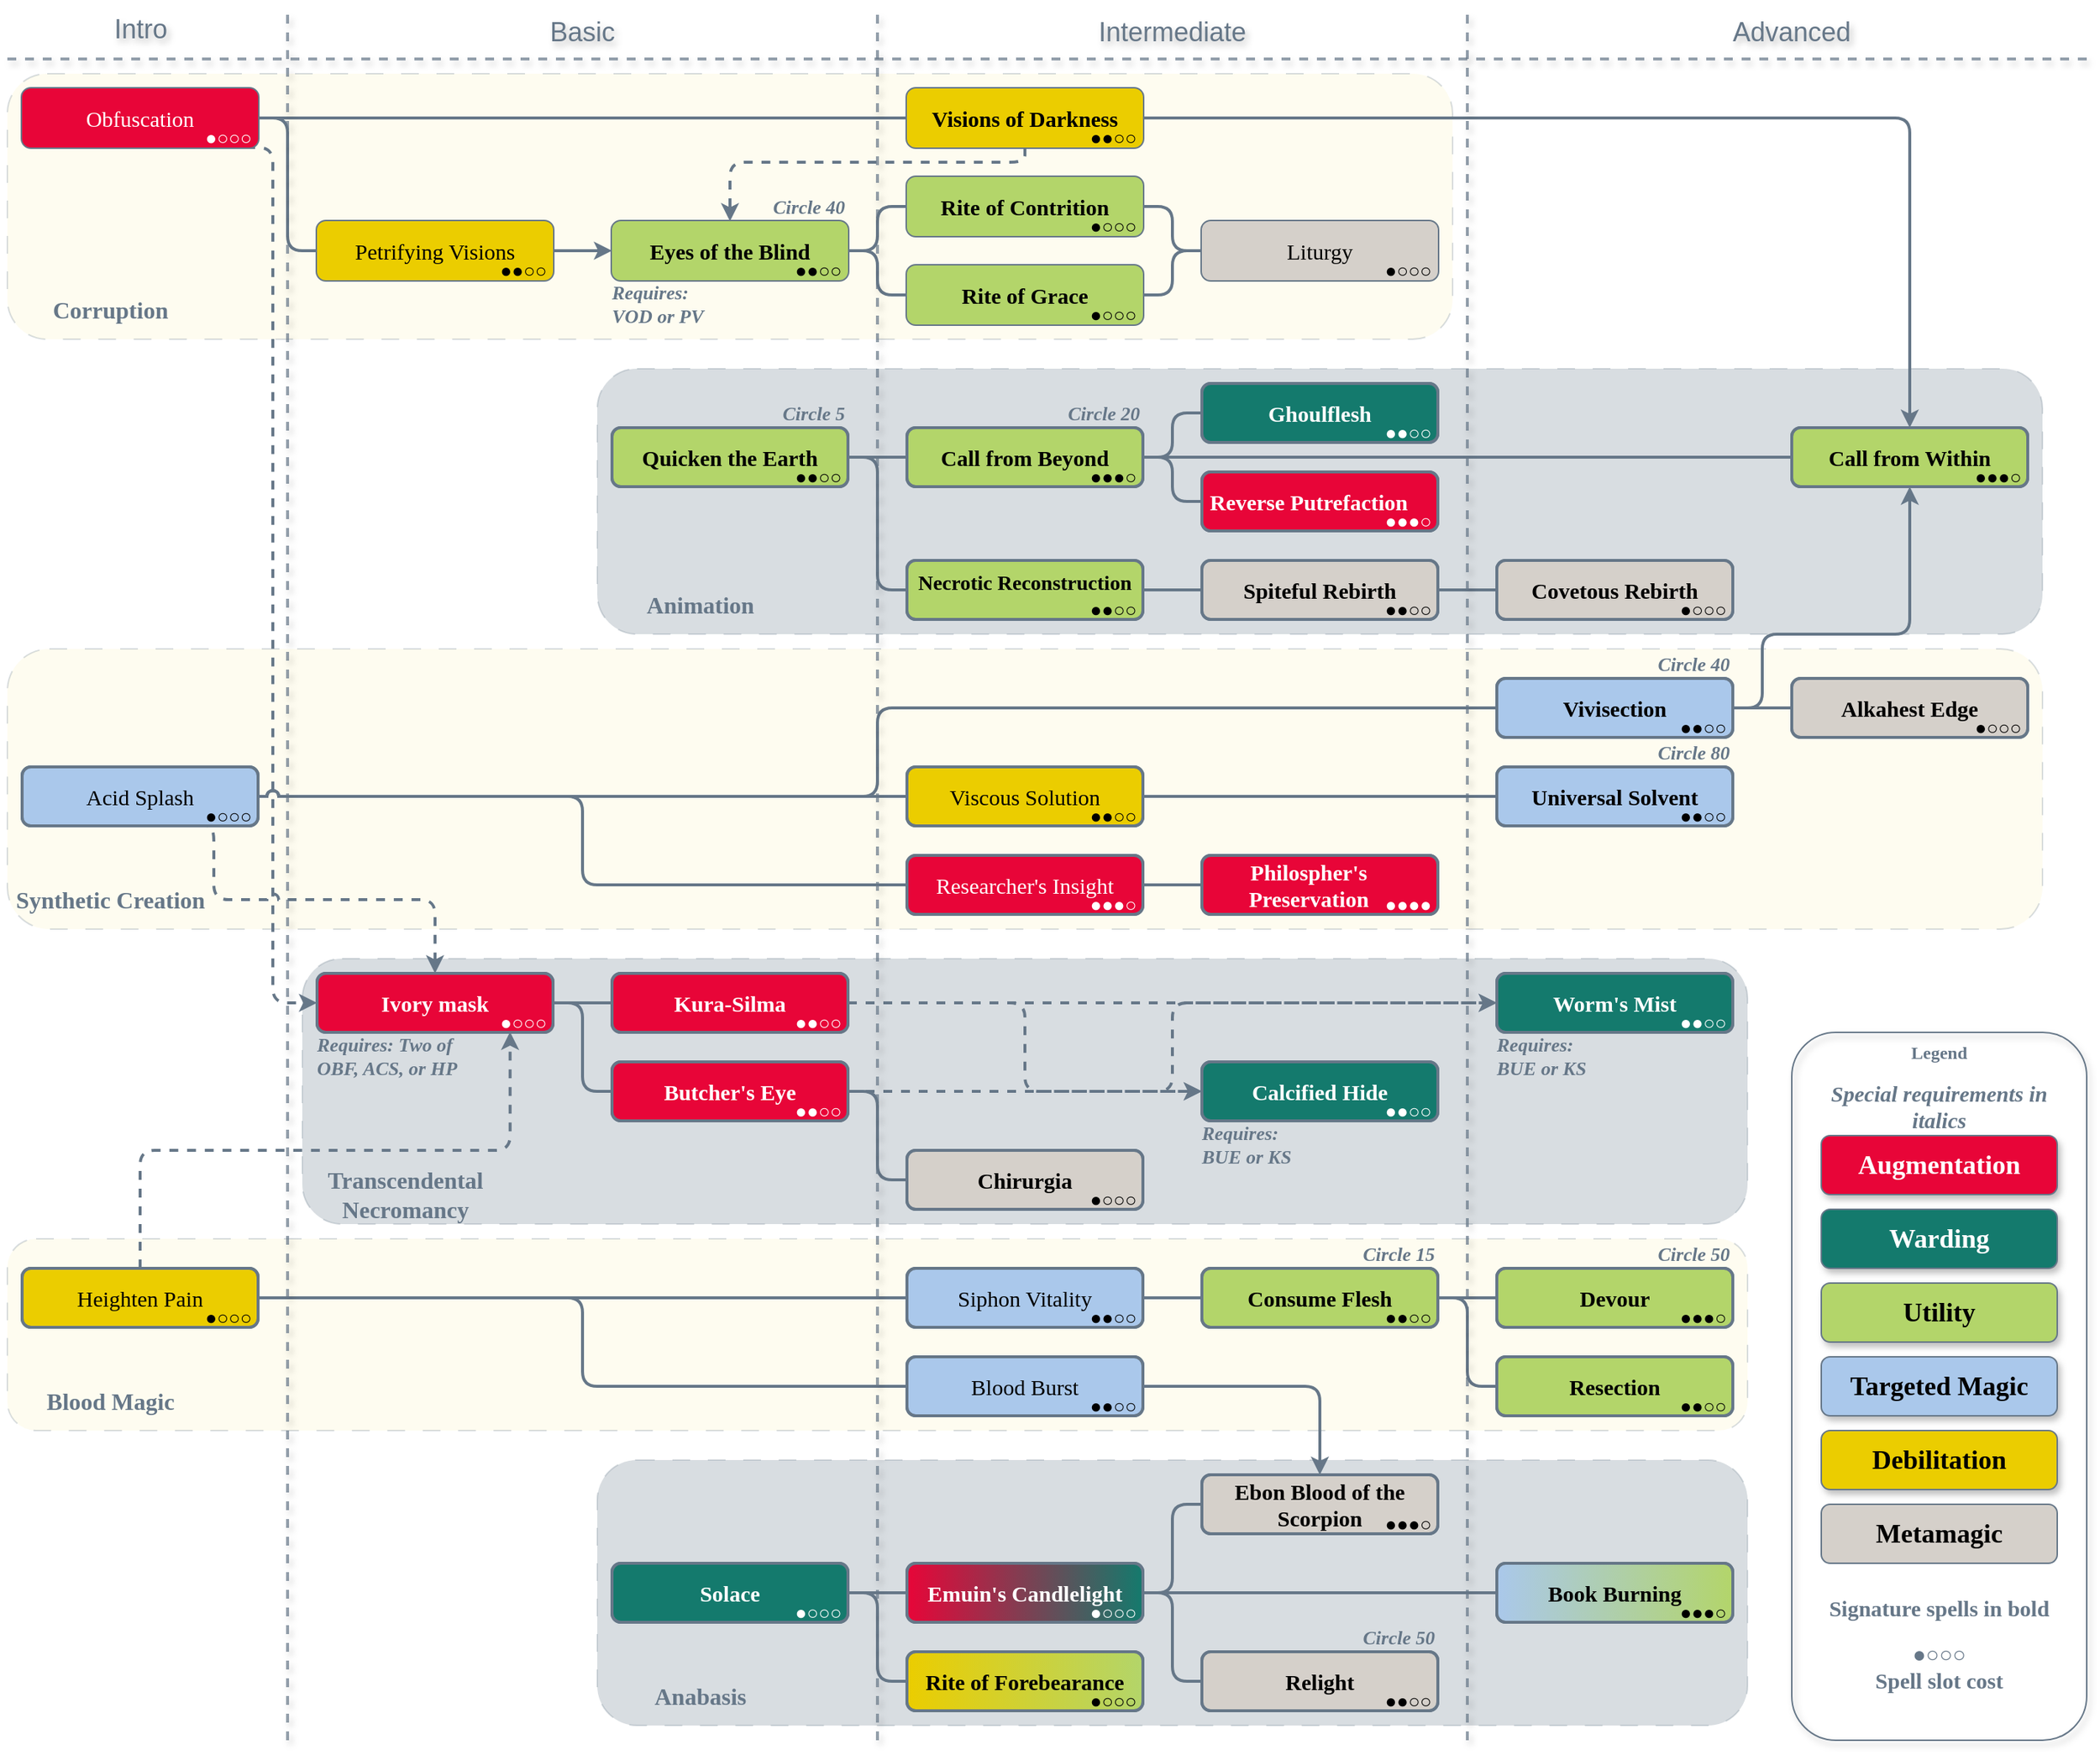 <mxfile version="25.0.3">
  <diagram name="Page-1" id="PuFN-wMOv0jWiG4jprAx">
    <mxGraphModel dx="1420" dy="824" grid="1" gridSize="10" guides="1" tooltips="1" connect="1" arrows="1" fold="1" page="1" pageScale="1" pageWidth="715" pageHeight="1190" background="none" math="0" shadow="0">
      <root>
        <mxCell id="0" />
        <mxCell id="DKlUDa0g7rmCu-vv5rfz-316" value="Spellbook borders" style="locked=1;" parent="0" />
        <mxCell id="DKlUDa0g7rmCu-vv5rfz-317" value="" style="rounded=1;fontFamily=Helvetica;fontSize=11;fontColor=default;labelBackgroundColor=none;fillColor=#FCF4C4;dashed=1;dashPattern=12 12;strokeColor=#667788;opacity=25;glass=0;shadow=0;align=center;verticalAlign=middle;gradientColor=none;" parent="DKlUDa0g7rmCu-vv5rfz-316" vertex="1">
          <mxGeometry x="10" y="50" width="980" height="180" as="geometry" />
        </mxCell>
        <mxCell id="DKlUDa0g7rmCu-vv5rfz-318" value="" style="rounded=1;fontFamily=Helvetica;fontSize=11;fontColor=default;labelBackgroundColor=none;fillColor=#667788;dashed=1;dashPattern=12 12;strokeColor=#667788;opacity=25;glass=0;shadow=0;align=center;verticalAlign=middle;gradientColor=none;" parent="DKlUDa0g7rmCu-vv5rfz-316" vertex="1">
          <mxGeometry x="410" y="250" width="980" height="180" as="geometry" />
        </mxCell>
        <mxCell id="DKlUDa0g7rmCu-vv5rfz-319" value="" style="rounded=1;fontFamily=Helvetica;fontSize=11;fontColor=default;labelBackgroundColor=none;fillColor=#FCF4C4;dashed=1;dashPattern=12 12;strokeColor=#667788;opacity=25;glass=0;shadow=0;align=center;verticalAlign=middle;gradientColor=none;" parent="DKlUDa0g7rmCu-vv5rfz-316" vertex="1">
          <mxGeometry x="10" y="440" width="1380" height="190" as="geometry" />
        </mxCell>
        <mxCell id="DKlUDa0g7rmCu-vv5rfz-320" value="" style="rounded=1;fontFamily=Helvetica;fontSize=11;fontColor=default;labelBackgroundColor=none;fillColor=#667788;dashed=1;dashPattern=12 12;strokeColor=#667788;opacity=25;glass=0;shadow=0;align=center;verticalAlign=middle;gradientColor=none;" parent="DKlUDa0g7rmCu-vv5rfz-316" vertex="1">
          <mxGeometry x="210" y="650" width="980" height="180" as="geometry" />
        </mxCell>
        <mxCell id="DKlUDa0g7rmCu-vv5rfz-321" value="" style="rounded=1;fontFamily=Helvetica;fontSize=11;fontColor=default;labelBackgroundColor=none;fillColor=#FCF4C4;dashed=1;dashPattern=12 12;strokeColor=#667788;opacity=25;glass=0;shadow=0;align=center;verticalAlign=middle;gradientColor=none;" parent="DKlUDa0g7rmCu-vv5rfz-316" vertex="1">
          <mxGeometry x="10" y="840" width="1180" height="130" as="geometry" />
        </mxCell>
        <mxCell id="DKlUDa0g7rmCu-vv5rfz-322" value="" style="rounded=1;fontFamily=Helvetica;fontSize=11;fontColor=default;labelBackgroundColor=none;fillColor=#667788;dashed=1;dashPattern=12 12;strokeColor=#667788;glass=0;perimeterSpacing=0;shadow=0;opacity=25;gradientColor=none;" parent="DKlUDa0g7rmCu-vv5rfz-316" vertex="1">
          <mxGeometry x="410" y="990" width="780" height="180" as="geometry" />
        </mxCell>
        <mxCell id="4LNg5v-IOajOxHjOTWhF-1" value="Animation" style="text;align=center;verticalAlign=middle;whiteSpace=wrap;rounded=0;fontStyle=1;fontSize=16;fontFamily=Georgia;fontColor=#667788;strokeColor=none;" parent="DKlUDa0g7rmCu-vv5rfz-316" vertex="1">
          <mxGeometry x="410" y="390" width="140" height="40" as="geometry" />
        </mxCell>
        <mxCell id="4LNg5v-IOajOxHjOTWhF-2" value="Synthetic Creation" style="text;align=center;verticalAlign=middle;whiteSpace=wrap;rounded=0;fontStyle=1;fontSize=16;fontFamily=Georgia;fontColor=#667788;strokeColor=none;" parent="DKlUDa0g7rmCu-vv5rfz-316" vertex="1">
          <mxGeometry x="10" y="590" width="140" height="40" as="geometry" />
        </mxCell>
        <mxCell id="4LNg5v-IOajOxHjOTWhF-3" value="Transcendental Necromancy" style="text;align=center;verticalAlign=middle;whiteSpace=wrap;rounded=0;fontStyle=1;fontSize=16;fontFamily=Georgia;fontColor=#667788;strokeColor=none;" parent="DKlUDa0g7rmCu-vv5rfz-316" vertex="1">
          <mxGeometry x="210" y="790" width="140" height="40" as="geometry" />
        </mxCell>
        <mxCell id="4LNg5v-IOajOxHjOTWhF-4" value="Corruption" style="text;align=center;verticalAlign=middle;whiteSpace=wrap;rounded=0;fontStyle=1;fontSize=16;fontFamily=Georgia;fontColor=#667788;strokeColor=none;" parent="DKlUDa0g7rmCu-vv5rfz-316" vertex="1">
          <mxGeometry x="10" y="190" width="140" height="40" as="geometry" />
        </mxCell>
        <mxCell id="4LNg5v-IOajOxHjOTWhF-5" value="Blood Magic" style="text;align=center;verticalAlign=middle;whiteSpace=wrap;rounded=0;fontStyle=1;fontSize=16;fontFamily=Georgia;fontColor=#667788;strokeColor=none;" parent="DKlUDa0g7rmCu-vv5rfz-316" vertex="1">
          <mxGeometry x="10" y="930" width="140" height="40" as="geometry" />
        </mxCell>
        <mxCell id="4LNg5v-IOajOxHjOTWhF-6" value="Anabasis" style="text;align=center;verticalAlign=middle;whiteSpace=wrap;rounded=0;fontStyle=1;fontSize=16;fontFamily=Georgia;fontColor=#667788;strokeColor=none;" parent="DKlUDa0g7rmCu-vv5rfz-316" vertex="1">
          <mxGeometry x="410" y="1130" width="140" height="40" as="geometry" />
        </mxCell>
        <mxCell id="DKlUDa0g7rmCu-vv5rfz-14" value="Shapes and Lines" style="locked=1;" parent="0" />
        <mxCell id="DKlUDa0g7rmCu-vv5rfz-99" value="" style="edgeStyle=orthogonalEdgeStyle;shape=connector;curved=0;rounded=1;jumpStyle=arc;orthogonalLoop=1;jettySize=auto;exitX=0.5;exitY=1;exitDx=0;exitDy=0;entryX=0;entryY=0.5;entryDx=0;entryDy=0;strokeColor=#667788;strokeWidth=2;align=center;verticalAlign=middle;fontFamily=Helvetica;fontSize=11;fontColor=default;labelBackgroundColor=none;endArrow=classic;dashed=1;textShadow=1;" parent="DKlUDa0g7rmCu-vv5rfz-14" source="DKlUDa0g7rmCu-vv5rfz-31" target="DKlUDa0g7rmCu-vv5rfz-55" edge="1">
          <mxGeometry relative="1" as="geometry">
            <Array as="points">
              <mxPoint x="190" y="100" />
              <mxPoint x="190" y="680" />
            </Array>
          </mxGeometry>
        </mxCell>
        <mxCell id="DKlUDa0g7rmCu-vv5rfz-31" value="" style="rounded=1;whiteSpace=wrap;strokeWidth=2;strokeColor=#667788;textShadow=1;labelBackgroundColor=none;" parent="DKlUDa0g7rmCu-vv5rfz-14" vertex="1">
          <mxGeometry x="20" y="60" width="160" height="40" as="geometry" />
        </mxCell>
        <mxCell id="DKlUDa0g7rmCu-vv5rfz-32" value="" style="rounded=1;whiteSpace=wrap;strokeWidth=2;strokeColor=#667788;textShadow=1;labelBackgroundColor=none;" parent="DKlUDa0g7rmCu-vv5rfz-14" vertex="1">
          <mxGeometry x="620" y="60" width="160" height="40" as="geometry" />
        </mxCell>
        <mxCell id="DKlUDa0g7rmCu-vv5rfz-33" value="" style="rounded=1;whiteSpace=wrap;strokeWidth=2;strokeColor=#667788;textShadow=1;labelBackgroundColor=none;" parent="DKlUDa0g7rmCu-vv5rfz-14" vertex="1">
          <mxGeometry x="620" y="120" width="160" height="40" as="geometry" />
        </mxCell>
        <mxCell id="DKlUDa0g7rmCu-vv5rfz-34" value="" style="rounded=1;whiteSpace=wrap;strokeWidth=2;strokeColor=#667788;textShadow=1;labelBackgroundColor=none;" parent="DKlUDa0g7rmCu-vv5rfz-14" vertex="1">
          <mxGeometry x="620" y="180" width="160" height="40" as="geometry" />
        </mxCell>
        <mxCell id="DKlUDa0g7rmCu-vv5rfz-35" value="" style="rounded=1;whiteSpace=wrap;strokeWidth=2;strokeColor=#667788;textShadow=1;labelBackgroundColor=none;" parent="DKlUDa0g7rmCu-vv5rfz-14" vertex="1">
          <mxGeometry x="420" y="150" width="160" height="40" as="geometry" />
        </mxCell>
        <mxCell id="DKlUDa0g7rmCu-vv5rfz-36" value="" style="rounded=1;whiteSpace=wrap;strokeWidth=2;strokeColor=#667788;textShadow=1;labelBackgroundColor=none;" parent="DKlUDa0g7rmCu-vv5rfz-14" vertex="1">
          <mxGeometry x="220" y="150" width="160" height="40" as="geometry" />
        </mxCell>
        <mxCell id="DKlUDa0g7rmCu-vv5rfz-37" value="" style="rounded=1;whiteSpace=wrap;strokeWidth=2;strokeColor=#667788;textShadow=1;labelBackgroundColor=none;" parent="DKlUDa0g7rmCu-vv5rfz-14" vertex="1">
          <mxGeometry x="820" y="150" width="160" height="40" as="geometry" />
        </mxCell>
        <mxCell id="DKlUDa0g7rmCu-vv5rfz-38" value="" style="rounded=1;whiteSpace=wrap;strokeWidth=2;strokeColor=#667788;textShadow=1;labelBackgroundColor=none;" parent="DKlUDa0g7rmCu-vv5rfz-14" vertex="1">
          <mxGeometry x="820" y="260" width="160" height="40" as="geometry" />
        </mxCell>
        <mxCell id="DKlUDa0g7rmCu-vv5rfz-39" value="" style="rounded=1;whiteSpace=wrap;strokeWidth=2;strokeColor=#667788;textShadow=1;labelBackgroundColor=none;" parent="DKlUDa0g7rmCu-vv5rfz-14" vertex="1">
          <mxGeometry x="820" y="320" width="160" height="40" as="geometry" />
        </mxCell>
        <mxCell id="DKlUDa0g7rmCu-vv5rfz-90" value="" style="edgeStyle=orthogonalEdgeStyle;shape=connector;curved=0;rounded=1;jumpStyle=arc;orthogonalLoop=1;jettySize=auto;exitX=1;exitY=0.5;exitDx=0;exitDy=0;entryX=0;entryY=0.5;entryDx=0;entryDy=0;strokeColor=#667788;strokeWidth=2;align=center;verticalAlign=middle;fontFamily=Helvetica;fontSize=11;fontColor=default;labelBackgroundColor=none;endArrow=none;textShadow=1;" parent="DKlUDa0g7rmCu-vv5rfz-14" source="DKlUDa0g7rmCu-vv5rfz-40" target="DKlUDa0g7rmCu-vv5rfz-41" edge="1">
          <mxGeometry relative="1" as="geometry" />
        </mxCell>
        <mxCell id="DKlUDa0g7rmCu-vv5rfz-40" value="" style="rounded=1;whiteSpace=wrap;strokeWidth=2;strokeColor=#667788;textShadow=1;labelBackgroundColor=none;" parent="DKlUDa0g7rmCu-vv5rfz-14" vertex="1">
          <mxGeometry x="820" y="380" width="160" height="40" as="geometry" />
        </mxCell>
        <mxCell id="DKlUDa0g7rmCu-vv5rfz-41" value="" style="rounded=1;whiteSpace=wrap;strokeWidth=2;strokeColor=#667788;textShadow=1;labelBackgroundColor=none;" parent="DKlUDa0g7rmCu-vv5rfz-14" vertex="1">
          <mxGeometry x="1020" y="380" width="160" height="40" as="geometry" />
        </mxCell>
        <mxCell id="DKlUDa0g7rmCu-vv5rfz-42" value="" style="rounded=1;whiteSpace=wrap;strokeWidth=2;strokeColor=#667788;textShadow=1;labelBackgroundColor=none;" parent="DKlUDa0g7rmCu-vv5rfz-14" vertex="1">
          <mxGeometry x="1220" y="290" width="160" height="40" as="geometry" />
        </mxCell>
        <mxCell id="DKlUDa0g7rmCu-vv5rfz-87" value="" style="edgeStyle=orthogonalEdgeStyle;shape=connector;curved=0;rounded=1;jumpStyle=arc;orthogonalLoop=1;jettySize=auto;exitX=1;exitY=0.5;exitDx=0;exitDy=0;entryX=0;entryY=0.5;entryDx=0;entryDy=0;strokeColor=#667788;strokeWidth=2;align=center;verticalAlign=middle;fontFamily=Helvetica;fontSize=11;fontColor=default;labelBackgroundColor=none;endArrow=none;textShadow=1;" parent="DKlUDa0g7rmCu-vv5rfz-14" source="DKlUDa0g7rmCu-vv5rfz-43" target="DKlUDa0g7rmCu-vv5rfz-38" edge="1">
          <mxGeometry relative="1" as="geometry" />
        </mxCell>
        <mxCell id="DKlUDa0g7rmCu-vv5rfz-88" value="" style="edgeStyle=orthogonalEdgeStyle;shape=connector;curved=0;rounded=1;jumpStyle=arc;orthogonalLoop=1;jettySize=auto;exitX=1;exitY=0.5;exitDx=0;exitDy=0;entryX=0;entryY=0.5;entryDx=0;entryDy=0;strokeColor=#667788;strokeWidth=2;align=center;verticalAlign=middle;fontFamily=Helvetica;fontSize=11;fontColor=default;labelBackgroundColor=none;endArrow=none;textShadow=1;" parent="DKlUDa0g7rmCu-vv5rfz-14" source="DKlUDa0g7rmCu-vv5rfz-43" target="DKlUDa0g7rmCu-vv5rfz-39" edge="1">
          <mxGeometry relative="1" as="geometry" />
        </mxCell>
        <mxCell id="DKlUDa0g7rmCu-vv5rfz-89" value="" style="edgeStyle=orthogonalEdgeStyle;shape=connector;curved=0;rounded=1;jumpStyle=arc;orthogonalLoop=1;jettySize=auto;exitX=1;exitY=0.5;exitDx=0;exitDy=0;entryX=0;entryY=0.5;entryDx=0;entryDy=0;strokeColor=#667788;strokeWidth=2;align=center;verticalAlign=middle;fontFamily=Helvetica;fontSize=11;fontColor=default;labelBackgroundColor=none;endArrow=none;textShadow=1;" parent="DKlUDa0g7rmCu-vv5rfz-14" source="DKlUDa0g7rmCu-vv5rfz-43" target="DKlUDa0g7rmCu-vv5rfz-42" edge="1">
          <mxGeometry relative="1" as="geometry" />
        </mxCell>
        <mxCell id="DKlUDa0g7rmCu-vv5rfz-43" value="" style="rounded=1;whiteSpace=wrap;strokeWidth=2;strokeColor=#667788;textShadow=1;labelBackgroundColor=none;" parent="DKlUDa0g7rmCu-vv5rfz-14" vertex="1">
          <mxGeometry x="620" y="290" width="160" height="40" as="geometry" />
        </mxCell>
        <mxCell id="DKlUDa0g7rmCu-vv5rfz-86" value="" style="edgeStyle=orthogonalEdgeStyle;shape=connector;curved=0;rounded=1;jumpStyle=arc;orthogonalLoop=1;jettySize=auto;exitX=1;exitY=0.5;exitDx=0;exitDy=0;entryX=0;entryY=0.5;entryDx=0;entryDy=0;strokeColor=#667788;strokeWidth=2;align=center;verticalAlign=middle;fontFamily=Helvetica;fontSize=11;fontColor=default;labelBackgroundColor=none;endArrow=none;textShadow=1;" parent="DKlUDa0g7rmCu-vv5rfz-14" source="DKlUDa0g7rmCu-vv5rfz-44" target="DKlUDa0g7rmCu-vv5rfz-40" edge="1">
          <mxGeometry relative="1" as="geometry" />
        </mxCell>
        <mxCell id="DKlUDa0g7rmCu-vv5rfz-44" value="" style="rounded=1;whiteSpace=wrap;strokeWidth=2;strokeColor=#667788;textShadow=1;labelBackgroundColor=none;" parent="DKlUDa0g7rmCu-vv5rfz-14" vertex="1">
          <mxGeometry x="620" y="380" width="160" height="40" as="geometry" />
        </mxCell>
        <mxCell id="DKlUDa0g7rmCu-vv5rfz-84" value="" style="edgeStyle=orthogonalEdgeStyle;shape=connector;curved=0;rounded=1;jumpStyle=arc;orthogonalLoop=1;jettySize=auto;exitX=1;exitY=0.5;exitDx=0;exitDy=0;entryX=0;entryY=0.5;entryDx=0;entryDy=0;strokeColor=#667788;strokeWidth=2;align=center;verticalAlign=middle;fontFamily=Helvetica;fontSize=11;fontColor=default;labelBackgroundColor=none;endArrow=none;textShadow=1;" parent="DKlUDa0g7rmCu-vv5rfz-14" source="DKlUDa0g7rmCu-vv5rfz-45" target="DKlUDa0g7rmCu-vv5rfz-44" edge="1">
          <mxGeometry relative="1" as="geometry" />
        </mxCell>
        <mxCell id="DKlUDa0g7rmCu-vv5rfz-85" value="" style="edgeStyle=orthogonalEdgeStyle;shape=connector;curved=0;rounded=1;jumpStyle=arc;orthogonalLoop=1;jettySize=auto;exitX=1;exitY=0.5;exitDx=0;exitDy=0;entryX=0;entryY=0.5;entryDx=0;entryDy=0;strokeColor=#667788;strokeWidth=2;align=center;verticalAlign=middle;fontFamily=Helvetica;fontSize=11;fontColor=default;labelBackgroundColor=none;endArrow=none;textShadow=1;" parent="DKlUDa0g7rmCu-vv5rfz-14" source="DKlUDa0g7rmCu-vv5rfz-45" target="DKlUDa0g7rmCu-vv5rfz-43" edge="1">
          <mxGeometry relative="1" as="geometry" />
        </mxCell>
        <mxCell id="DKlUDa0g7rmCu-vv5rfz-45" value="" style="rounded=1;whiteSpace=wrap;strokeWidth=2;strokeColor=#667788;textShadow=1;labelBackgroundColor=none;" parent="DKlUDa0g7rmCu-vv5rfz-14" vertex="1">
          <mxGeometry x="420" y="290" width="160" height="40" as="geometry" />
        </mxCell>
        <mxCell id="DKlUDa0g7rmCu-vv5rfz-91" value="" style="edgeStyle=orthogonalEdgeStyle;shape=connector;curved=0;rounded=1;jumpStyle=arc;orthogonalLoop=1;jettySize=auto;exitX=1;exitY=0.5;exitDx=0;exitDy=0;entryX=0;entryY=0.5;entryDx=0;entryDy=0;strokeColor=#667788;strokeWidth=2;align=center;verticalAlign=middle;fontFamily=Helvetica;fontSize=11;fontColor=default;labelBackgroundColor=none;endArrow=none;textShadow=1;" parent="DKlUDa0g7rmCu-vv5rfz-14" source="DKlUDa0g7rmCu-vv5rfz-46" target="DKlUDa0g7rmCu-vv5rfz-47" edge="1">
          <mxGeometry relative="1" as="geometry" />
        </mxCell>
        <mxCell id="DKlUDa0g7rmCu-vv5rfz-92" value="" style="edgeStyle=orthogonalEdgeStyle;shape=connector;curved=0;rounded=1;jumpStyle=arc;orthogonalLoop=1;jettySize=auto;exitX=1;exitY=0.5;exitDx=0;exitDy=0;entryX=0.5;entryY=1;entryDx=0;entryDy=0;strokeColor=#667788;strokeWidth=2;align=center;verticalAlign=middle;fontFamily=Helvetica;fontSize=11;fontColor=default;labelBackgroundColor=none;endArrow=classic;endFill=1;textShadow=1;" parent="DKlUDa0g7rmCu-vv5rfz-14" source="DKlUDa0g7rmCu-vv5rfz-46" target="DKlUDa0g7rmCu-vv5rfz-42" edge="1">
          <mxGeometry relative="1" as="geometry">
            <Array as="points">
              <mxPoint x="1200" y="480" />
              <mxPoint x="1200" y="430" />
              <mxPoint x="1300" y="430" />
            </Array>
          </mxGeometry>
        </mxCell>
        <mxCell id="DKlUDa0g7rmCu-vv5rfz-94" value="" style="edgeStyle=orthogonalEdgeStyle;shape=connector;curved=0;rounded=1;jumpStyle=arc;orthogonalLoop=1;jettySize=auto;exitX=0;exitY=0.5;exitDx=0;exitDy=0;strokeColor=#667788;strokeWidth=2;align=center;verticalAlign=middle;fontFamily=Helvetica;fontSize=11;fontColor=default;labelBackgroundColor=none;endArrow=none;textShadow=1;entryX=1;entryY=0.5;entryDx=0;entryDy=0;" parent="DKlUDa0g7rmCu-vv5rfz-14" source="DKlUDa0g7rmCu-vv5rfz-46" target="DKlUDa0g7rmCu-vv5rfz-52" edge="1">
          <mxGeometry relative="1" as="geometry">
            <mxPoint x="130" y="500" as="targetPoint" />
          </mxGeometry>
        </mxCell>
        <mxCell id="DKlUDa0g7rmCu-vv5rfz-46" value="" style="rounded=1;whiteSpace=wrap;strokeWidth=2;strokeColor=#667788;textShadow=1;labelBackgroundColor=none;" parent="DKlUDa0g7rmCu-vv5rfz-14" vertex="1">
          <mxGeometry x="1020" y="460" width="160" height="40" as="geometry" />
        </mxCell>
        <mxCell id="DKlUDa0g7rmCu-vv5rfz-47" value="" style="rounded=1;whiteSpace=wrap;strokeWidth=2;strokeColor=#667788;textShadow=1;labelBackgroundColor=none;" parent="DKlUDa0g7rmCu-vv5rfz-14" vertex="1">
          <mxGeometry x="1220" y="460" width="160" height="40" as="geometry" />
        </mxCell>
        <mxCell id="DKlUDa0g7rmCu-vv5rfz-48" value="" style="rounded=1;whiteSpace=wrap;strokeWidth=2;strokeColor=#667788;textShadow=1;labelBackgroundColor=none;" parent="DKlUDa0g7rmCu-vv5rfz-14" vertex="1">
          <mxGeometry x="1020" y="520" width="160" height="40" as="geometry" />
        </mxCell>
        <mxCell id="DKlUDa0g7rmCu-vv5rfz-93" value="" style="edgeStyle=orthogonalEdgeStyle;shape=connector;curved=0;rounded=1;jumpStyle=arc;orthogonalLoop=1;jettySize=auto;exitX=1;exitY=0.5;exitDx=0;exitDy=0;entryX=0;entryY=0.5;entryDx=0;entryDy=0;strokeColor=#667788;strokeWidth=2;align=center;verticalAlign=middle;fontFamily=Helvetica;fontSize=11;fontColor=default;labelBackgroundColor=none;endArrow=none;textShadow=1;" parent="DKlUDa0g7rmCu-vv5rfz-14" source="DKlUDa0g7rmCu-vv5rfz-49" target="DKlUDa0g7rmCu-vv5rfz-48" edge="1">
          <mxGeometry relative="1" as="geometry" />
        </mxCell>
        <mxCell id="DKlUDa0g7rmCu-vv5rfz-49" value="" style="rounded=1;whiteSpace=wrap;strokeWidth=2;strokeColor=#667788;textShadow=1;labelBackgroundColor=none;" parent="DKlUDa0g7rmCu-vv5rfz-14" vertex="1">
          <mxGeometry x="620" y="520" width="160" height="40" as="geometry" />
        </mxCell>
        <mxCell id="DKlUDa0g7rmCu-vv5rfz-97" value="" style="edgeStyle=orthogonalEdgeStyle;shape=connector;curved=0;rounded=1;jumpStyle=arc;orthogonalLoop=1;jettySize=auto;exitX=1;exitY=0.5;exitDx=0;exitDy=0;entryX=0;entryY=0.5;entryDx=0;entryDy=0;strokeColor=#667788;strokeWidth=2;align=center;verticalAlign=middle;fontFamily=Helvetica;fontSize=11;fontColor=default;labelBackgroundColor=none;endArrow=none;textShadow=1;" parent="DKlUDa0g7rmCu-vv5rfz-14" source="DKlUDa0g7rmCu-vv5rfz-50" target="DKlUDa0g7rmCu-vv5rfz-51" edge="1">
          <mxGeometry relative="1" as="geometry" />
        </mxCell>
        <mxCell id="DKlUDa0g7rmCu-vv5rfz-50" value="" style="rounded=1;whiteSpace=wrap;strokeWidth=2;strokeColor=#667788;textShadow=1;labelBackgroundColor=none;" parent="DKlUDa0g7rmCu-vv5rfz-14" vertex="1">
          <mxGeometry x="620" y="580" width="160" height="40" as="geometry" />
        </mxCell>
        <mxCell id="DKlUDa0g7rmCu-vv5rfz-51" value="" style="rounded=1;whiteSpace=wrap;strokeWidth=2;strokeColor=#667788;textShadow=1;labelBackgroundColor=none;" parent="DKlUDa0g7rmCu-vv5rfz-14" vertex="1">
          <mxGeometry x="820" y="580" width="160" height="40" as="geometry" />
        </mxCell>
        <mxCell id="DKlUDa0g7rmCu-vv5rfz-98" value="" style="edgeStyle=orthogonalEdgeStyle;shape=connector;curved=0;rounded=1;jumpStyle=arc;orthogonalLoop=1;jettySize=auto;exitX=0.75;exitY=1;exitDx=0;exitDy=0;entryX=0.5;entryY=0;entryDx=0;entryDy=0;strokeColor=#667788;strokeWidth=2;align=center;verticalAlign=middle;fontFamily=Helvetica;fontSize=11;fontColor=default;labelBackgroundColor=none;endArrow=classic;dashed=1;textShadow=1;" parent="DKlUDa0g7rmCu-vv5rfz-14" source="DKlUDa0g7rmCu-vv5rfz-52" target="DKlUDa0g7rmCu-vv5rfz-55" edge="1">
          <mxGeometry relative="1" as="geometry">
            <Array as="points">
              <mxPoint x="150" y="560" />
              <mxPoint x="150" y="610" />
              <mxPoint x="300" y="610" />
            </Array>
          </mxGeometry>
        </mxCell>
        <mxCell id="IaEk_19s7lnUdEBWl82y-2" style="edgeStyle=orthogonalEdgeStyle;rounded=1;orthogonalLoop=1;jettySize=auto;html=1;exitX=1;exitY=0.5;exitDx=0;exitDy=0;entryX=0;entryY=0.5;entryDx=0;entryDy=0;strokeColor=#667788;strokeWidth=2;align=center;verticalAlign=middle;fontFamily=Helvetica;fontSize=11;fontColor=default;labelBackgroundColor=none;jumpStyle=arc;endArrow=none;curved=0;" parent="DKlUDa0g7rmCu-vv5rfz-14" source="DKlUDa0g7rmCu-vv5rfz-52" target="DKlUDa0g7rmCu-vv5rfz-49" edge="1">
          <mxGeometry relative="1" as="geometry" />
        </mxCell>
        <mxCell id="IaEk_19s7lnUdEBWl82y-3" style="edgeStyle=orthogonalEdgeStyle;rounded=1;orthogonalLoop=1;jettySize=auto;html=1;exitX=1;exitY=0.5;exitDx=0;exitDy=0;entryX=0;entryY=0.5;entryDx=0;entryDy=0;strokeColor=#667788;strokeWidth=2;align=center;verticalAlign=middle;fontFamily=Helvetica;fontSize=11;fontColor=default;labelBackgroundColor=none;jumpStyle=arc;endArrow=none;curved=0;" parent="DKlUDa0g7rmCu-vv5rfz-14" source="DKlUDa0g7rmCu-vv5rfz-52" target="DKlUDa0g7rmCu-vv5rfz-50" edge="1">
          <mxGeometry relative="1" as="geometry" />
        </mxCell>
        <mxCell id="DKlUDa0g7rmCu-vv5rfz-52" value="" style="rounded=1;whiteSpace=wrap;strokeWidth=2;strokeColor=#667788;textShadow=1;labelBackgroundColor=none;" parent="DKlUDa0g7rmCu-vv5rfz-14" vertex="1">
          <mxGeometry x="20" y="520" width="160" height="40" as="geometry" />
        </mxCell>
        <mxCell id="DKlUDa0g7rmCu-vv5rfz-53" value="" style="rounded=1;whiteSpace=wrap;strokeWidth=2;strokeColor=#667788;textShadow=1;labelBackgroundColor=none;" parent="DKlUDa0g7rmCu-vv5rfz-14" vertex="1">
          <mxGeometry x="1020" y="660" width="160" height="40" as="geometry" />
        </mxCell>
        <mxCell id="DKlUDa0g7rmCu-vv5rfz-104" value="" style="edgeStyle=orthogonalEdgeStyle;shape=connector;curved=0;rounded=1;jumpStyle=arc;orthogonalLoop=1;jettySize=auto;exitX=1;exitY=0.5;exitDx=0;exitDy=0;entryX=0;entryY=0.5;entryDx=0;entryDy=0;strokeColor=#667788;strokeWidth=2;align=center;verticalAlign=middle;fontFamily=Helvetica;fontSize=11;fontColor=default;labelBackgroundColor=none;endArrow=classic;dashed=1;textShadow=1;" parent="DKlUDa0g7rmCu-vv5rfz-14" source="DKlUDa0g7rmCu-vv5rfz-54" target="DKlUDa0g7rmCu-vv5rfz-53" edge="1">
          <mxGeometry relative="1" as="geometry" />
        </mxCell>
        <mxCell id="DKlUDa0g7rmCu-vv5rfz-105" value="" style="edgeStyle=orthogonalEdgeStyle;shape=connector;curved=0;rounded=1;jumpStyle=arc;orthogonalLoop=1;jettySize=auto;exitX=1;exitY=0.5;exitDx=0;exitDy=0;entryX=0;entryY=0.5;entryDx=0;entryDy=0;strokeColor=#667788;strokeWidth=2;align=center;verticalAlign=middle;fontFamily=Helvetica;fontSize=11;fontColor=default;labelBackgroundColor=none;endArrow=classic;dashed=1;textShadow=1;" parent="DKlUDa0g7rmCu-vv5rfz-14" source="DKlUDa0g7rmCu-vv5rfz-54" target="DKlUDa0g7rmCu-vv5rfz-57" edge="1">
          <mxGeometry relative="1" as="geometry" />
        </mxCell>
        <mxCell id="DKlUDa0g7rmCu-vv5rfz-54" value="" style="rounded=1;whiteSpace=wrap;strokeWidth=2;strokeColor=#667788;textShadow=1;labelBackgroundColor=none;" parent="DKlUDa0g7rmCu-vv5rfz-14" vertex="1">
          <mxGeometry x="420" y="660" width="160" height="40" as="geometry" />
        </mxCell>
        <mxCell id="DKlUDa0g7rmCu-vv5rfz-101" value="" style="edgeStyle=orthogonalEdgeStyle;shape=connector;curved=0;rounded=1;jumpStyle=arc;orthogonalLoop=1;jettySize=auto;exitX=1;exitY=0.5;exitDx=0;exitDy=0;entryX=0;entryY=0.5;entryDx=0;entryDy=0;strokeColor=#667788;strokeWidth=2;align=center;verticalAlign=middle;fontFamily=Helvetica;fontSize=11;fontColor=default;labelBackgroundColor=none;endArrow=none;textShadow=1;" parent="DKlUDa0g7rmCu-vv5rfz-14" source="DKlUDa0g7rmCu-vv5rfz-55" target="DKlUDa0g7rmCu-vv5rfz-54" edge="1">
          <mxGeometry relative="1" as="geometry" />
        </mxCell>
        <mxCell id="DKlUDa0g7rmCu-vv5rfz-102" value="" style="edgeStyle=orthogonalEdgeStyle;shape=connector;curved=0;rounded=1;jumpStyle=arc;orthogonalLoop=1;jettySize=auto;exitX=1;exitY=0.5;exitDx=0;exitDy=0;entryX=0;entryY=0.5;entryDx=0;entryDy=0;strokeColor=#667788;strokeWidth=2;align=center;verticalAlign=middle;fontFamily=Helvetica;fontSize=11;fontColor=default;labelBackgroundColor=none;endArrow=none;textShadow=1;" parent="DKlUDa0g7rmCu-vv5rfz-14" source="DKlUDa0g7rmCu-vv5rfz-55" target="DKlUDa0g7rmCu-vv5rfz-56" edge="1">
          <mxGeometry relative="1" as="geometry" />
        </mxCell>
        <mxCell id="DKlUDa0g7rmCu-vv5rfz-55" value="" style="rounded=1;whiteSpace=wrap;strokeWidth=2;strokeColor=#667788;textShadow=1;labelBackgroundColor=none;" parent="DKlUDa0g7rmCu-vv5rfz-14" vertex="1">
          <mxGeometry x="220" y="660" width="160" height="40" as="geometry" />
        </mxCell>
        <mxCell id="DKlUDa0g7rmCu-vv5rfz-103" value="" style="edgeStyle=orthogonalEdgeStyle;shape=connector;curved=0;rounded=1;jumpStyle=arc;orthogonalLoop=1;jettySize=auto;exitX=1;exitY=0.5;exitDx=0;exitDy=0;entryX=0;entryY=0.5;entryDx=0;entryDy=0;strokeColor=#667788;strokeWidth=2;align=center;verticalAlign=middle;fontFamily=Helvetica;fontSize=11;fontColor=default;labelBackgroundColor=none;endArrow=none;textShadow=1;" parent="DKlUDa0g7rmCu-vv5rfz-14" source="DKlUDa0g7rmCu-vv5rfz-56" target="DKlUDa0g7rmCu-vv5rfz-58" edge="1">
          <mxGeometry relative="1" as="geometry" />
        </mxCell>
        <mxCell id="DKlUDa0g7rmCu-vv5rfz-106" value="" style="edgeStyle=orthogonalEdgeStyle;shape=connector;curved=0;rounded=1;jumpStyle=arc;orthogonalLoop=1;jettySize=auto;exitX=1;exitY=0.5;exitDx=0;exitDy=0;entryX=0;entryY=0.5;entryDx=0;entryDy=0;strokeColor=#667788;strokeWidth=2;align=center;verticalAlign=middle;fontFamily=Helvetica;fontSize=11;fontColor=default;labelBackgroundColor=none;endArrow=classic;dashed=1;textShadow=1;" parent="DKlUDa0g7rmCu-vv5rfz-14" source="DKlUDa0g7rmCu-vv5rfz-56" target="DKlUDa0g7rmCu-vv5rfz-57" edge="1">
          <mxGeometry relative="1" as="geometry" />
        </mxCell>
        <mxCell id="DKlUDa0g7rmCu-vv5rfz-107" value="" style="edgeStyle=orthogonalEdgeStyle;shape=connector;curved=0;rounded=1;jumpStyle=arc;orthogonalLoop=1;jettySize=auto;exitX=1;exitY=0.5;exitDx=0;exitDy=0;entryX=0;entryY=0.5;entryDx=0;entryDy=0;strokeColor=#667788;strokeWidth=2;align=center;verticalAlign=middle;fontFamily=Helvetica;fontSize=11;fontColor=default;labelBackgroundColor=none;endArrow=classic;dashed=1;textShadow=1;" parent="DKlUDa0g7rmCu-vv5rfz-14" source="DKlUDa0g7rmCu-vv5rfz-56" target="DKlUDa0g7rmCu-vv5rfz-53" edge="1">
          <mxGeometry relative="1" as="geometry" />
        </mxCell>
        <mxCell id="DKlUDa0g7rmCu-vv5rfz-56" value="" style="rounded=1;whiteSpace=wrap;strokeWidth=2;strokeColor=#667788;textShadow=1;labelBackgroundColor=none;" parent="DKlUDa0g7rmCu-vv5rfz-14" vertex="1">
          <mxGeometry x="420" y="720" width="160" height="40" as="geometry" />
        </mxCell>
        <mxCell id="DKlUDa0g7rmCu-vv5rfz-57" value="" style="rounded=1;whiteSpace=wrap;strokeWidth=2;strokeColor=#667788;textShadow=1;labelBackgroundColor=none;" parent="DKlUDa0g7rmCu-vv5rfz-14" vertex="1">
          <mxGeometry x="820" y="720" width="160" height="40" as="geometry" />
        </mxCell>
        <mxCell id="DKlUDa0g7rmCu-vv5rfz-58" value="" style="rounded=1;whiteSpace=wrap;strokeWidth=2;strokeColor=#667788;textShadow=1;labelBackgroundColor=none;" parent="DKlUDa0g7rmCu-vv5rfz-14" vertex="1">
          <mxGeometry x="620" y="780" width="160" height="40" as="geometry" />
        </mxCell>
        <mxCell id="DKlUDa0g7rmCu-vv5rfz-110" value="" style="edgeStyle=orthogonalEdgeStyle;shape=connector;curved=0;rounded=1;jumpStyle=arc;orthogonalLoop=1;jettySize=auto;exitX=1;exitY=0.5;exitDx=0;exitDy=0;entryX=0;entryY=0.5;entryDx=0;entryDy=0;strokeColor=#667788;strokeWidth=2;align=center;verticalAlign=middle;fontFamily=Helvetica;fontSize=11;fontColor=default;labelBackgroundColor=none;endArrow=none;textShadow=1;" parent="DKlUDa0g7rmCu-vv5rfz-14" source="DKlUDa0g7rmCu-vv5rfz-59" target="DKlUDa0g7rmCu-vv5rfz-63" edge="1">
          <mxGeometry relative="1" as="geometry" />
        </mxCell>
        <mxCell id="DKlUDa0g7rmCu-vv5rfz-111" value="" style="edgeStyle=orthogonalEdgeStyle;shape=connector;curved=0;rounded=1;jumpStyle=arc;orthogonalLoop=1;jettySize=auto;exitX=1;exitY=0.5;exitDx=0;exitDy=0;entryX=0;entryY=0.5;entryDx=0;entryDy=0;strokeColor=#667788;strokeWidth=2;align=center;verticalAlign=middle;fontFamily=Helvetica;fontSize=11;fontColor=default;labelBackgroundColor=none;endArrow=none;textShadow=1;" parent="DKlUDa0g7rmCu-vv5rfz-14" source="DKlUDa0g7rmCu-vv5rfz-59" target="DKlUDa0g7rmCu-vv5rfz-62" edge="1">
          <mxGeometry relative="1" as="geometry" />
        </mxCell>
        <mxCell id="DKlUDa0g7rmCu-vv5rfz-59" value="" style="rounded=1;whiteSpace=wrap;strokeWidth=2;strokeColor=#667788;textShadow=1;labelBackgroundColor=none;" parent="DKlUDa0g7rmCu-vv5rfz-14" vertex="1">
          <mxGeometry x="820" y="860" width="160" height="40" as="geometry" />
        </mxCell>
        <mxCell id="DKlUDa0g7rmCu-vv5rfz-109" value="" style="edgeStyle=orthogonalEdgeStyle;shape=connector;curved=0;rounded=1;jumpStyle=arc;orthogonalLoop=1;jettySize=auto;exitX=1;exitY=0.5;exitDx=0;exitDy=0;entryX=0;entryY=0.5;entryDx=0;entryDy=0;strokeColor=#667788;strokeWidth=2;align=center;verticalAlign=middle;fontFamily=Helvetica;fontSize=11;fontColor=default;labelBackgroundColor=none;endArrow=none;textShadow=1;" parent="DKlUDa0g7rmCu-vv5rfz-14" source="DKlUDa0g7rmCu-vv5rfz-60" target="DKlUDa0g7rmCu-vv5rfz-59" edge="1">
          <mxGeometry relative="1" as="geometry" />
        </mxCell>
        <mxCell id="DKlUDa0g7rmCu-vv5rfz-60" value="" style="rounded=1;whiteSpace=wrap;strokeWidth=2;strokeColor=#667788;textShadow=1;labelBackgroundColor=none;" parent="DKlUDa0g7rmCu-vv5rfz-14" vertex="1">
          <mxGeometry x="620" y="860" width="160" height="40" as="geometry" />
        </mxCell>
        <mxCell id="DKlUDa0g7rmCu-vv5rfz-113" value="" style="edgeStyle=orthogonalEdgeStyle;shape=connector;curved=0;rounded=1;jumpStyle=arc;orthogonalLoop=1;jettySize=auto;exitX=1;exitY=0.5;exitDx=0;exitDy=0;entryX=0.5;entryY=0;entryDx=0;entryDy=0;strokeColor=#667788;strokeWidth=2;align=center;verticalAlign=middle;fontFamily=Helvetica;fontSize=11;fontColor=default;labelBackgroundColor=none;endArrow=classic;endFill=1;textShadow=1;" parent="DKlUDa0g7rmCu-vv5rfz-14" source="DKlUDa0g7rmCu-vv5rfz-61" target="DKlUDa0g7rmCu-vv5rfz-65" edge="1">
          <mxGeometry relative="1" as="geometry" />
        </mxCell>
        <mxCell id="DKlUDa0g7rmCu-vv5rfz-61" value="" style="rounded=1;whiteSpace=wrap;strokeWidth=2;strokeColor=#667788;textShadow=1;labelBackgroundColor=none;" parent="DKlUDa0g7rmCu-vv5rfz-14" vertex="1">
          <mxGeometry x="620" y="920" width="160" height="40" as="geometry" />
        </mxCell>
        <mxCell id="DKlUDa0g7rmCu-vv5rfz-62" value="" style="rounded=1;whiteSpace=wrap;strokeWidth=2;strokeColor=#667788;textShadow=1;labelBackgroundColor=none;" parent="DKlUDa0g7rmCu-vv5rfz-14" vertex="1">
          <mxGeometry x="1020" y="920" width="160" height="40" as="geometry" />
        </mxCell>
        <mxCell id="DKlUDa0g7rmCu-vv5rfz-63" value="" style="rounded=1;whiteSpace=wrap;strokeWidth=2;strokeColor=#667788;textShadow=1;labelBackgroundColor=none;" parent="DKlUDa0g7rmCu-vv5rfz-14" vertex="1">
          <mxGeometry x="1020" y="860" width="160" height="40" as="geometry" />
        </mxCell>
        <mxCell id="DKlUDa0g7rmCu-vv5rfz-100" value="" style="edgeStyle=orthogonalEdgeStyle;shape=connector;curved=0;rounded=1;jumpStyle=arc;orthogonalLoop=1;jettySize=auto;exitX=0.5;exitY=0;exitDx=0;exitDy=0;entryX=0.818;entryY=0.992;entryDx=0;entryDy=0;strokeColor=#667788;strokeWidth=2;align=center;verticalAlign=middle;fontFamily=Helvetica;fontSize=11;fontColor=default;labelBackgroundColor=none;endArrow=classic;dashed=1;textShadow=1;entryPerimeter=0;" parent="DKlUDa0g7rmCu-vv5rfz-14" source="DKlUDa0g7rmCu-vv5rfz-64" target="DKlUDa0g7rmCu-vv5rfz-55" edge="1">
          <mxGeometry relative="1" as="geometry" />
        </mxCell>
        <mxCell id="DKlUDa0g7rmCu-vv5rfz-108" value="" style="edgeStyle=orthogonalEdgeStyle;shape=connector;curved=0;rounded=1;jumpStyle=arc;orthogonalLoop=1;jettySize=auto;exitX=1;exitY=0.5;exitDx=0;exitDy=0;entryX=0;entryY=0.5;entryDx=0;entryDy=0;strokeColor=#667788;strokeWidth=2;align=center;verticalAlign=middle;fontFamily=Helvetica;fontSize=11;fontColor=default;labelBackgroundColor=none;endArrow=none;textShadow=1;" parent="DKlUDa0g7rmCu-vv5rfz-14" source="DKlUDa0g7rmCu-vv5rfz-64" target="DKlUDa0g7rmCu-vv5rfz-60" edge="1">
          <mxGeometry relative="1" as="geometry" />
        </mxCell>
        <mxCell id="DKlUDa0g7rmCu-vv5rfz-112" value="" style="edgeStyle=orthogonalEdgeStyle;shape=connector;curved=0;rounded=1;jumpStyle=arc;orthogonalLoop=1;jettySize=auto;exitX=1;exitY=0.5;exitDx=0;exitDy=0;entryX=0;entryY=0.5;entryDx=0;entryDy=0;strokeColor=#667788;strokeWidth=2;align=center;verticalAlign=middle;fontFamily=Helvetica;fontSize=11;fontColor=default;labelBackgroundColor=none;endArrow=none;textShadow=1;" parent="DKlUDa0g7rmCu-vv5rfz-14" source="DKlUDa0g7rmCu-vv5rfz-64" target="DKlUDa0g7rmCu-vv5rfz-61" edge="1">
          <mxGeometry relative="1" as="geometry" />
        </mxCell>
        <mxCell id="DKlUDa0g7rmCu-vv5rfz-64" value="" style="rounded=1;whiteSpace=wrap;strokeWidth=2;strokeColor=#667788;textShadow=1;labelBackgroundColor=none;" parent="DKlUDa0g7rmCu-vv5rfz-14" vertex="1">
          <mxGeometry x="20" y="860" width="160" height="40" as="geometry" />
        </mxCell>
        <mxCell id="DKlUDa0g7rmCu-vv5rfz-65" value="" style="rounded=1;whiteSpace=wrap;strokeWidth=2;strokeColor=#667788;textShadow=1;labelBackgroundColor=none;" parent="DKlUDa0g7rmCu-vv5rfz-14" vertex="1">
          <mxGeometry x="820" y="1000" width="160" height="40" as="geometry" />
        </mxCell>
        <mxCell id="DKlUDa0g7rmCu-vv5rfz-115" value="" style="edgeStyle=orthogonalEdgeStyle;shape=connector;curved=0;rounded=1;jumpStyle=arc;orthogonalLoop=1;jettySize=auto;exitX=1;exitY=0.5;exitDx=0;exitDy=0;entryX=0;entryY=0.5;entryDx=0;entryDy=0;strokeColor=#667788;strokeWidth=2;align=center;verticalAlign=middle;fontFamily=Helvetica;fontSize=11;fontColor=default;labelBackgroundColor=none;endArrow=none;textShadow=1;" parent="DKlUDa0g7rmCu-vv5rfz-14" source="DKlUDa0g7rmCu-vv5rfz-66" target="DKlUDa0g7rmCu-vv5rfz-70" edge="1">
          <mxGeometry relative="1" as="geometry" />
        </mxCell>
        <mxCell id="DKlUDa0g7rmCu-vv5rfz-116" value="" style="edgeStyle=orthogonalEdgeStyle;shape=connector;curved=0;rounded=1;jumpStyle=arc;orthogonalLoop=1;jettySize=auto;exitX=1;exitY=0.5;exitDx=0;exitDy=0;entryX=0;entryY=0.5;entryDx=0;entryDy=0;strokeColor=#667788;strokeWidth=2;align=center;verticalAlign=middle;fontFamily=Helvetica;fontSize=11;fontColor=default;labelBackgroundColor=none;endArrow=none;textShadow=1;" parent="DKlUDa0g7rmCu-vv5rfz-14" source="DKlUDa0g7rmCu-vv5rfz-66" target="DKlUDa0g7rmCu-vv5rfz-65" edge="1">
          <mxGeometry relative="1" as="geometry" />
        </mxCell>
        <mxCell id="DKlUDa0g7rmCu-vv5rfz-118" value="" style="edgeStyle=orthogonalEdgeStyle;shape=connector;curved=0;rounded=1;jumpStyle=arc;orthogonalLoop=1;jettySize=auto;exitX=1;exitY=0.5;exitDx=0;exitDy=0;entryX=0;entryY=0.5;entryDx=0;entryDy=0;strokeColor=#667788;strokeWidth=2;align=center;verticalAlign=middle;fontFamily=Helvetica;fontSize=11;fontColor=default;labelBackgroundColor=none;endArrow=none;textShadow=1;" parent="DKlUDa0g7rmCu-vv5rfz-14" source="DKlUDa0g7rmCu-vv5rfz-66" target="DKlUDa0g7rmCu-vv5rfz-68" edge="1">
          <mxGeometry relative="1" as="geometry" />
        </mxCell>
        <mxCell id="DKlUDa0g7rmCu-vv5rfz-66" value="" style="rounded=1;whiteSpace=wrap;strokeWidth=2;strokeColor=#667788;textShadow=1;labelBackgroundColor=none;" parent="DKlUDa0g7rmCu-vv5rfz-14" vertex="1">
          <mxGeometry x="620" y="1060" width="160" height="40" as="geometry" />
        </mxCell>
        <mxCell id="DKlUDa0g7rmCu-vv5rfz-114" value="" style="edgeStyle=orthogonalEdgeStyle;shape=connector;curved=0;rounded=1;jumpStyle=arc;orthogonalLoop=1;jettySize=auto;exitX=1;exitY=0.5;exitDx=0;exitDy=0;entryX=0;entryY=0.5;entryDx=0;entryDy=0;strokeColor=#667788;strokeWidth=2;align=center;verticalAlign=middle;fontFamily=Helvetica;fontSize=11;fontColor=default;labelBackgroundColor=none;endArrow=none;textShadow=1;" parent="DKlUDa0g7rmCu-vv5rfz-14" source="DKlUDa0g7rmCu-vv5rfz-67" target="DKlUDa0g7rmCu-vv5rfz-66" edge="1">
          <mxGeometry relative="1" as="geometry" />
        </mxCell>
        <mxCell id="DKlUDa0g7rmCu-vv5rfz-117" value="" style="edgeStyle=orthogonalEdgeStyle;shape=connector;curved=0;rounded=1;jumpStyle=arc;orthogonalLoop=1;jettySize=auto;exitX=1;exitY=0.5;exitDx=0;exitDy=0;entryX=0;entryY=0.5;entryDx=0;entryDy=0;strokeColor=#667788;strokeWidth=2;align=center;verticalAlign=middle;fontFamily=Helvetica;fontSize=11;fontColor=default;labelBackgroundColor=none;endArrow=none;textShadow=1;" parent="DKlUDa0g7rmCu-vv5rfz-14" source="DKlUDa0g7rmCu-vv5rfz-67" target="DKlUDa0g7rmCu-vv5rfz-69" edge="1">
          <mxGeometry relative="1" as="geometry" />
        </mxCell>
        <mxCell id="DKlUDa0g7rmCu-vv5rfz-67" value="" style="rounded=1;whiteSpace=wrap;strokeWidth=2;strokeColor=#667788;textShadow=1;labelBackgroundColor=none;" parent="DKlUDa0g7rmCu-vv5rfz-14" vertex="1">
          <mxGeometry x="420" y="1060" width="160" height="40" as="geometry" />
        </mxCell>
        <mxCell id="DKlUDa0g7rmCu-vv5rfz-68" value="" style="rounded=1;whiteSpace=wrap;strokeWidth=2;strokeColor=#667788;textShadow=1;labelBackgroundColor=none;" parent="DKlUDa0g7rmCu-vv5rfz-14" vertex="1">
          <mxGeometry x="820" y="1120" width="160" height="40" as="geometry" />
        </mxCell>
        <mxCell id="DKlUDa0g7rmCu-vv5rfz-69" value="" style="rounded=1;whiteSpace=wrap;strokeWidth=2;strokeColor=#667788;textShadow=1;labelBackgroundColor=none;" parent="DKlUDa0g7rmCu-vv5rfz-14" vertex="1">
          <mxGeometry x="620" y="1120" width="160" height="40" as="geometry" />
        </mxCell>
        <mxCell id="DKlUDa0g7rmCu-vv5rfz-70" value="" style="rounded=1;whiteSpace=wrap;strokeWidth=2;strokeColor=#667788;textShadow=1;labelBackgroundColor=none;" parent="DKlUDa0g7rmCu-vv5rfz-14" vertex="1">
          <mxGeometry x="1020" y="1060" width="160" height="40" as="geometry" />
        </mxCell>
        <mxCell id="DKlUDa0g7rmCu-vv5rfz-71" value="" style="endArrow=none;rounded=1;entryX=0;entryY=0.5;entryDx=0;entryDy=0;strokeWidth=2;strokeColor=#667788;exitX=1;exitY=0.5;exitDx=0;exitDy=0;align=center;verticalAlign=middle;fontFamily=Helvetica;fontSize=11;fontColor=default;labelBackgroundColor=none;edgeStyle=orthogonalEdgeStyle;jumpStyle=arc;curved=0;endFill=0;textShadow=1;" parent="DKlUDa0g7rmCu-vv5rfz-14" source="DKlUDa0g7rmCu-vv5rfz-31" target="DKlUDa0g7rmCu-vv5rfz-32" edge="1">
          <mxGeometry width="50" height="50" relative="1" as="geometry">
            <mxPoint x="230" y="80" as="sourcePoint" />
            <mxPoint x="670" y="70" as="targetPoint" />
          </mxGeometry>
        </mxCell>
        <mxCell id="DKlUDa0g7rmCu-vv5rfz-72" value="" style="endArrow=classic;rounded=1;exitX=1;exitY=0.5;exitDx=0;exitDy=0;entryX=0.5;entryY=0;entryDx=0;entryDy=0;curved=0;edgeStyle=orthogonalEdgeStyle;endFill=1;strokeWidth=2;strokeColor=#667788;textShadow=1;labelBackgroundColor=none;" parent="DKlUDa0g7rmCu-vv5rfz-14" source="DKlUDa0g7rmCu-vv5rfz-32" target="DKlUDa0g7rmCu-vv5rfz-42" edge="1">
          <mxGeometry width="50" height="50" relative="1" as="geometry">
            <mxPoint x="830" y="260" as="sourcePoint" />
            <mxPoint x="880" y="210" as="targetPoint" />
          </mxGeometry>
        </mxCell>
        <mxCell id="DKlUDa0g7rmCu-vv5rfz-74" value="" style="endArrow=classic;rounded=1;strokeColor=#667788;strokeWidth=2;align=center;verticalAlign=middle;fontFamily=Helvetica;fontSize=11;fontColor=default;labelBackgroundColor=none;edgeStyle=orthogonalEdgeStyle;jumpStyle=arc;curved=0;exitX=1;exitY=0.5;exitDx=0;exitDy=0;entryX=0;entryY=0.5;entryDx=0;entryDy=0;textShadow=1;" parent="DKlUDa0g7rmCu-vv5rfz-14" source="DKlUDa0g7rmCu-vv5rfz-36" target="DKlUDa0g7rmCu-vv5rfz-35" edge="1">
          <mxGeometry width="50" height="50" relative="1" as="geometry">
            <mxPoint x="680" y="300" as="sourcePoint" />
            <mxPoint x="730" y="250" as="targetPoint" />
          </mxGeometry>
        </mxCell>
        <mxCell id="DKlUDa0g7rmCu-vv5rfz-75" value="" style="endArrow=none;rounded=1;strokeColor=#667788;strokeWidth=2;align=center;verticalAlign=middle;fontFamily=Helvetica;fontSize=11;fontColor=default;labelBackgroundColor=none;edgeStyle=orthogonalEdgeStyle;jumpStyle=arc;curved=0;entryX=0;entryY=0.5;entryDx=0;entryDy=0;exitX=1;exitY=0.5;exitDx=0;exitDy=0;textShadow=1;" parent="DKlUDa0g7rmCu-vv5rfz-14" source="DKlUDa0g7rmCu-vv5rfz-35" target="DKlUDa0g7rmCu-vv5rfz-33" edge="1">
          <mxGeometry width="50" height="50" relative="1" as="geometry">
            <mxPoint x="680" y="300" as="sourcePoint" />
            <mxPoint x="730" y="250" as="targetPoint" />
          </mxGeometry>
        </mxCell>
        <mxCell id="DKlUDa0g7rmCu-vv5rfz-76" value="" style="endArrow=none;rounded=1;strokeColor=#667788;strokeWidth=2;align=center;verticalAlign=middle;fontFamily=Helvetica;fontSize=11;fontColor=default;labelBackgroundColor=none;edgeStyle=orthogonalEdgeStyle;jumpStyle=arc;curved=0;entryX=0;entryY=0.5;entryDx=0;entryDy=0;exitX=1;exitY=0.5;exitDx=0;exitDy=0;textShadow=1;" parent="DKlUDa0g7rmCu-vv5rfz-14" source="DKlUDa0g7rmCu-vv5rfz-33" target="DKlUDa0g7rmCu-vv5rfz-37" edge="1">
          <mxGeometry width="50" height="50" relative="1" as="geometry">
            <mxPoint x="680" y="300" as="sourcePoint" />
            <mxPoint x="730" y="250" as="targetPoint" />
          </mxGeometry>
        </mxCell>
        <mxCell id="DKlUDa0g7rmCu-vv5rfz-77" value="" style="endArrow=none;rounded=1;strokeColor=#667788;strokeWidth=2;align=center;verticalAlign=middle;fontFamily=Helvetica;fontSize=11;fontColor=default;labelBackgroundColor=none;edgeStyle=orthogonalEdgeStyle;jumpStyle=arc;curved=0;entryX=0;entryY=0.5;entryDx=0;entryDy=0;exitX=1;exitY=0.5;exitDx=0;exitDy=0;textShadow=1;" parent="DKlUDa0g7rmCu-vv5rfz-14" source="DKlUDa0g7rmCu-vv5rfz-34" target="DKlUDa0g7rmCu-vv5rfz-37" edge="1">
          <mxGeometry width="50" height="50" relative="1" as="geometry">
            <mxPoint x="680" y="300" as="sourcePoint" />
            <mxPoint x="730" y="250" as="targetPoint" />
          </mxGeometry>
        </mxCell>
        <mxCell id="DKlUDa0g7rmCu-vv5rfz-78" value="" style="endArrow=none;rounded=1;strokeColor=#667788;strokeWidth=2;align=center;verticalAlign=middle;fontFamily=Helvetica;fontSize=11;fontColor=default;labelBackgroundColor=none;edgeStyle=orthogonalEdgeStyle;jumpStyle=arc;curved=0;exitX=1;exitY=0.5;exitDx=0;exitDy=0;entryX=0;entryY=0.5;entryDx=0;entryDy=0;endFill=0;textShadow=1;" parent="DKlUDa0g7rmCu-vv5rfz-14" source="DKlUDa0g7rmCu-vv5rfz-31" target="DKlUDa0g7rmCu-vv5rfz-36" edge="1">
          <mxGeometry width="50" height="50" relative="1" as="geometry">
            <mxPoint x="680" y="300" as="sourcePoint" />
            <mxPoint x="730" y="250" as="targetPoint" />
          </mxGeometry>
        </mxCell>
        <mxCell id="DKlUDa0g7rmCu-vv5rfz-79" value="" style="endArrow=classic;rounded=1;strokeColor=#667788;strokeWidth=2;align=center;verticalAlign=middle;fontFamily=Helvetica;fontSize=11;fontColor=default;labelBackgroundColor=none;edgeStyle=orthogonalEdgeStyle;jumpStyle=arc;curved=0;exitX=0.5;exitY=1;exitDx=0;exitDy=0;entryX=0.5;entryY=0;entryDx=0;entryDy=0;dashed=1;textShadow=1;" parent="DKlUDa0g7rmCu-vv5rfz-14" source="DKlUDa0g7rmCu-vv5rfz-32" target="DKlUDa0g7rmCu-vv5rfz-35" edge="1">
          <mxGeometry width="50" height="50" relative="1" as="geometry">
            <mxPoint x="680" y="300" as="sourcePoint" />
            <mxPoint x="730" y="250" as="targetPoint" />
            <Array as="points">
              <mxPoint x="700" y="110" />
              <mxPoint x="500" y="110" />
            </Array>
          </mxGeometry>
        </mxCell>
        <mxCell id="DKlUDa0g7rmCu-vv5rfz-80" value="" style="endArrow=none;rounded=1;strokeColor=#667788;strokeWidth=2;align=center;verticalAlign=middle;fontFamily=Helvetica;fontSize=11;fontColor=default;labelBackgroundColor=none;edgeStyle=orthogonalEdgeStyle;jumpStyle=arc;curved=0;exitX=1;exitY=0.5;exitDx=0;exitDy=0;entryX=0;entryY=0.5;entryDx=0;entryDy=0;textShadow=1;" parent="DKlUDa0g7rmCu-vv5rfz-14" source="DKlUDa0g7rmCu-vv5rfz-35" target="DKlUDa0g7rmCu-vv5rfz-34" edge="1">
          <mxGeometry width="50" height="50" relative="1" as="geometry">
            <mxPoint x="680" y="300" as="sourcePoint" />
            <mxPoint x="730" y="250" as="targetPoint" />
          </mxGeometry>
        </mxCell>
        <mxCell id="1" style="locked=1;" parent="0" />
        <mxCell id="-dR2T00Uhgw3VuPTZwKf-42" value="" style="html=1;rounded=0;strokeWidth=2;endArrow=none;endFill=0;dashed=1;labelBackgroundColor=none;shadow=1;movable=1;resizable=1;rotatable=1;deletable=1;editable=1;locked=0;connectable=1;fontColor=default;strokeColor=#667788;opacity=70;" parent="1" edge="1">
          <mxGeometry width="100" relative="1" as="geometry">
            <mxPoint x="200" y="10" as="sourcePoint" />
            <mxPoint x="200" y="1180" as="targetPoint" />
          </mxGeometry>
        </mxCell>
        <mxCell id="-dR2T00Uhgw3VuPTZwKf-54" value="" style="html=1;rounded=0;strokeWidth=2;endArrow=none;endFill=0;dashed=1;exitX=0.633;exitY=0;exitDx=0;exitDy=0;exitPerimeter=0;labelBackgroundColor=none;shadow=1;movable=1;resizable=1;rotatable=1;deletable=1;editable=1;locked=0;connectable=1;fontColor=default;strokeColor=#667788;opacity=70;" parent="1" edge="1">
          <mxGeometry width="100" relative="1" as="geometry">
            <mxPoint x="1000" y="10" as="sourcePoint" />
            <mxPoint x="1000" y="1180" as="targetPoint" />
          </mxGeometry>
        </mxCell>
        <mxCell id="-dR2T00Uhgw3VuPTZwKf-70" value="" style="html=1;rounded=0;strokeWidth=2;endArrow=none;endFill=0;dashed=1;labelBackgroundColor=none;shadow=1;movable=1;resizable=1;rotatable=1;deletable=1;editable=1;locked=0;connectable=1;fontColor=default;strokeColor=#667788;opacity=70;" parent="1" edge="1">
          <mxGeometry width="100" relative="1" as="geometry">
            <mxPoint x="10" y="40" as="sourcePoint" />
            <mxPoint x="1420" y="40" as="targetPoint" />
          </mxGeometry>
        </mxCell>
        <mxCell id="DKlUDa0g7rmCu-vv5rfz-8" value="" style="html=1;rounded=0;strokeWidth=2;endArrow=none;endFill=0;dashed=1;labelBackgroundColor=none;shadow=1;movable=1;resizable=1;rotatable=1;deletable=1;editable=1;locked=0;connectable=1;fontColor=default;strokeColor=#667788;opacity=70;" parent="1" edge="1">
          <mxGeometry width="100" relative="1" as="geometry">
            <mxPoint x="600" y="10" as="sourcePoint" />
            <mxPoint x="600" y="1180" as="targetPoint" />
          </mxGeometry>
        </mxCell>
        <mxCell id="DKlUDa0g7rmCu-vv5rfz-415" value="Basic" style="text;align=center;verticalAlign=middle;resizable=0;points=[];autosize=0;strokeColor=none;fillColor=none;fontFamily=Helvetica;fontSize=18;fontColor=#667788;labelBackgroundColor=none;textShadow=1;" parent="1" vertex="1">
          <mxGeometry x="360" width="80" height="40" as="geometry" />
        </mxCell>
        <mxCell id="DKlUDa0g7rmCu-vv5rfz-416" value="Intermediate" style="text;align=center;verticalAlign=middle;resizable=0;points=[];autosize=0;strokeColor=none;fillColor=none;fontFamily=Helvetica;fontSize=18;fontColor=#667788;labelBackgroundColor=none;textShadow=1;" parent="1" vertex="1">
          <mxGeometry x="740" width="120" height="40" as="geometry" />
        </mxCell>
        <mxCell id="DKlUDa0g7rmCu-vv5rfz-417" value="Intro" style="text;html=1;align=center;verticalAlign=middle;resizable=0;points=[];autosize=0;strokeColor=none;fillColor=none;fontFamily=Helvetica;fontSize=18;fontColor=#667788;labelBackgroundColor=none;textShadow=1;" parent="1" vertex="1">
          <mxGeometry x="60" width="80" height="40" as="geometry" />
        </mxCell>
        <mxCell id="DKlUDa0g7rmCu-vv5rfz-418" value="Advanced" style="text;align=center;verticalAlign=middle;resizable=0;points=[];autosize=0;strokeColor=none;fillColor=none;fontFamily=Helvetica;fontSize=18;fontColor=#667788;labelBackgroundColor=none;textShadow=1;" parent="1" vertex="1">
          <mxGeometry x="1160" width="120" height="40" as="geometry" />
        </mxCell>
        <mxCell id="-dR2T00Uhgw3VuPTZwKf-47" value="Legend" style="rounded=1;fillColor=none;verticalAlign=top;labelBackgroundColor=none;movable=1;resizable=1;rotatable=1;deletable=1;editable=1;locked=0;connectable=1;container=0;fontStyle=1;fontColor=#667788;fontFamily=Georgia;strokeColor=#667788;shadow=1;glass=0;strokeWidth=1;textShadow=0;whiteSpace=wrap;" parent="1" vertex="1">
          <mxGeometry x="1220" y="700" width="200" height="480" as="geometry" />
        </mxCell>
        <mxCell id="-dR2T00Uhgw3VuPTZwKf-555" value="Metamagic" style="rounded=1;whiteSpace=wrap;fillColor=#D5D0CA;labelBackgroundColor=none;movable=1;resizable=1;rotatable=1;deletable=1;editable=1;locked=0;connectable=1;container=0;fontFamily=Georgia;fontSize=18;strokeColor=#667788;shadow=0;glass=0;strokeWidth=1;align=center;fontStyle=1;verticalAlign=middle;fontColor=#000000;textShadow=0;" parent="1" vertex="1">
          <mxGeometry x="1240" y="1020" width="160" height="40" as="geometry" />
        </mxCell>
        <mxCell id="DKlUDa0g7rmCu-vv5rfz-169" value="Debilitation" style="rounded=1;whiteSpace=wrap;fillColor=#EBCD00;labelBackgroundColor=none;movable=1;resizable=1;rotatable=1;deletable=1;editable=1;locked=0;connectable=1;container=0;fontFamily=Georgia;fontSize=18;strokeColor=#667788;shadow=1;glass=0;strokeWidth=1;align=center;fontStyle=1;verticalAlign=middle;fontColor=#000000;textShadow=0;" parent="1" vertex="1">
          <mxGeometry x="1240" y="970" width="160" height="40" as="geometry" />
        </mxCell>
        <mxCell id="DKlUDa0g7rmCu-vv5rfz-170" value="Targeted Magic" style="rounded=1;whiteSpace=wrap;fillColor=#AAC8EB;labelBackgroundColor=none;movable=1;resizable=1;rotatable=1;deletable=1;editable=1;locked=0;connectable=1;container=0;fontFamily=Georgia;fontSize=18;strokeColor=#667788;shadow=1;glass=0;strokeWidth=1;align=center;fontStyle=1;verticalAlign=middle;fontColor=#000000;textShadow=0;" parent="1" vertex="1">
          <mxGeometry x="1240" y="920" width="160" height="40" as="geometry" />
        </mxCell>
        <mxCell id="DKlUDa0g7rmCu-vv5rfz-171" value="Utility" style="rounded=1;whiteSpace=wrap;fillColor=#B3D56A;labelBackgroundColor=none;movable=1;resizable=1;rotatable=1;deletable=1;editable=1;locked=0;connectable=1;container=0;fontFamily=Georgia;fontSize=18;strokeColor=#667788;shadow=1;glass=0;strokeWidth=1;align=center;fontStyle=1;verticalAlign=middle;fontColor=#000000;textShadow=0;" parent="1" vertex="1">
          <mxGeometry x="1240" y="870" width="160" height="40" as="geometry" />
        </mxCell>
        <mxCell id="DKlUDa0g7rmCu-vv5rfz-172" value="Warding" style="rounded=1;whiteSpace=wrap;fillColor=#147a6d;labelBackgroundColor=none;movable=1;resizable=1;rotatable=1;deletable=1;editable=1;locked=0;connectable=1;container=0;fontFamily=Georgia;fontSize=18;strokeColor=#667788;shadow=1;glass=0;strokeWidth=1;align=center;fontStyle=1;verticalAlign=middle;fontColor=#FFFFFF;textShadow=0;" parent="1" vertex="1">
          <mxGeometry x="1240" y="820" width="160" height="40" as="geometry" />
        </mxCell>
        <mxCell id="DKlUDa0g7rmCu-vv5rfz-174" value="Augmentation" style="rounded=1;whiteSpace=wrap;fillColor=#E80538;labelBackgroundColor=none;movable=1;resizable=1;rotatable=1;deletable=1;editable=1;locked=0;connectable=1;container=0;fontFamily=Georgia;fontSize=18;strokeColor=#667788;shadow=1;glass=0;strokeWidth=1;fontColor=#FFFFFF;align=center;fontStyle=1;verticalAlign=middle;textShadow=0;" parent="1" vertex="1">
          <mxGeometry x="1240" y="770" width="160" height="40" as="geometry" />
        </mxCell>
        <mxCell id="DKlUDa0g7rmCu-vv5rfz-178" value="Special requirements in italics" style="text;align=center;verticalAlign=middle;whiteSpace=wrap;rounded=1;fontFamily=Georgia;fontSize=15;fontColor=#667788;labelBackgroundColor=none;fontStyle=3;strokeColor=none;shadow=1;glass=0;strokeWidth=1;movable=1;resizable=1;rotatable=1;deletable=1;editable=1;locked=0;connectable=1;" parent="1" vertex="1">
          <mxGeometry x="1240" y="730" width="160" height="40" as="geometry" />
        </mxCell>
        <mxCell id="DKlUDa0g7rmCu-vv5rfz-186" value="Signature spells in bold" style="text;align=center;verticalAlign=middle;whiteSpace=wrap;rounded=1;fontFamily=Georgia;fontSize=15;fontColor=#667788;labelBackgroundColor=none;fontStyle=1;strokeColor=none;shadow=1;glass=0;strokeWidth=1;movable=1;resizable=1;rotatable=1;deletable=1;editable=1;locked=0;connectable=1;" parent="1" vertex="1">
          <mxGeometry x="1240" y="1070" width="160" height="40" as="geometry" />
        </mxCell>
        <mxCell id="DKlUDa0g7rmCu-vv5rfz-187" value="●○○○&#xa;Spell slot cost" style="text;align=center;verticalAlign=middle;whiteSpace=wrap;rounded=1;fontFamily=Georgia;fontSize=15;fontColor=#667788;labelBackgroundColor=none;strokeColor=none;shadow=1;glass=0;strokeWidth=1;movable=1;resizable=1;rotatable=1;deletable=1;editable=1;locked=0;connectable=1;fontStyle=1" parent="1" vertex="1">
          <mxGeometry x="1240" y="1110" width="160" height="40" as="geometry" />
        </mxCell>
        <mxCell id="DKlUDa0g7rmCu-vv5rfz-324" value="Colors" style="locked=1;" parent="0" />
        <mxCell id="DKlUDa0g7rmCu-vv5rfz-326" value="" style="rounded=1;whiteSpace=wrap;strokeWidth=2;strokeColor=none;textShadow=1;labelBackgroundColor=none;fillColor=#E80538;shadow=0;" parent="DKlUDa0g7rmCu-vv5rfz-324" vertex="1">
          <mxGeometry x="20" y="60" width="160" height="40" as="geometry" />
        </mxCell>
        <mxCell id="DKlUDa0g7rmCu-vv5rfz-327" value="" style="rounded=1;whiteSpace=wrap;strokeWidth=2;strokeColor=none;textShadow=1;labelBackgroundColor=none;fillColor=#EBCD00;shadow=0;" parent="DKlUDa0g7rmCu-vv5rfz-324" vertex="1">
          <mxGeometry x="620" y="60" width="160" height="40" as="geometry" />
        </mxCell>
        <mxCell id="DKlUDa0g7rmCu-vv5rfz-328" value="" style="rounded=1;whiteSpace=wrap;strokeWidth=2;strokeColor=none;textShadow=1;labelBackgroundColor=none;fillColor=#B3D56A;shadow=0;" parent="DKlUDa0g7rmCu-vv5rfz-324" vertex="1">
          <mxGeometry x="620" y="120" width="160" height="40" as="geometry" />
        </mxCell>
        <mxCell id="DKlUDa0g7rmCu-vv5rfz-329" value="" style="rounded=1;whiteSpace=wrap;strokeWidth=2;strokeColor=none;textShadow=1;labelBackgroundColor=none;fillColor=#B3D56A;shadow=0;" parent="DKlUDa0g7rmCu-vv5rfz-324" vertex="1">
          <mxGeometry x="620" y="180" width="160" height="40" as="geometry" />
        </mxCell>
        <mxCell id="DKlUDa0g7rmCu-vv5rfz-330" value="" style="rounded=1;whiteSpace=wrap;strokeWidth=2;strokeColor=none;textShadow=1;labelBackgroundColor=none;fillColor=#B3D56A;shadow=0;" parent="DKlUDa0g7rmCu-vv5rfz-324" vertex="1">
          <mxGeometry x="420" y="150" width="160" height="40" as="geometry" />
        </mxCell>
        <mxCell id="DKlUDa0g7rmCu-vv5rfz-331" value="" style="rounded=1;whiteSpace=wrap;strokeWidth=2;strokeColor=none;textShadow=1;labelBackgroundColor=none;fillColor=#EBCD00;shadow=0;" parent="DKlUDa0g7rmCu-vv5rfz-324" vertex="1">
          <mxGeometry x="220" y="150" width="160" height="40" as="geometry" />
        </mxCell>
        <mxCell id="DKlUDa0g7rmCu-vv5rfz-332" value="" style="rounded=1;whiteSpace=wrap;strokeWidth=2;strokeColor=none;textShadow=1;labelBackgroundColor=none;fillColor=#D5D0CA;shadow=0;" parent="DKlUDa0g7rmCu-vv5rfz-324" vertex="1">
          <mxGeometry x="820" y="150" width="160" height="40" as="geometry" />
        </mxCell>
        <mxCell id="DKlUDa0g7rmCu-vv5rfz-333" value="" style="rounded=1;whiteSpace=wrap;strokeWidth=2;strokeColor=#667788;textShadow=1;labelBackgroundColor=none;fillColor=#147A6D;" parent="DKlUDa0g7rmCu-vv5rfz-324" vertex="1">
          <mxGeometry x="820" y="260" width="160" height="40" as="geometry" />
        </mxCell>
        <mxCell id="DKlUDa0g7rmCu-vv5rfz-334" value="" style="rounded=1;whiteSpace=wrap;strokeWidth=2;strokeColor=#667788;textShadow=1;labelBackgroundColor=none;fillColor=#E80538;" parent="DKlUDa0g7rmCu-vv5rfz-324" vertex="1">
          <mxGeometry x="820" y="320" width="160" height="40" as="geometry" />
        </mxCell>
        <mxCell id="DKlUDa0g7rmCu-vv5rfz-336" value="" style="rounded=1;whiteSpace=wrap;strokeWidth=2;strokeColor=#667788;textShadow=1;labelBackgroundColor=none;fillColor=#D5D0CA;shadow=0;" parent="DKlUDa0g7rmCu-vv5rfz-324" vertex="1">
          <mxGeometry x="820" y="380" width="160" height="40" as="geometry" />
        </mxCell>
        <mxCell id="DKlUDa0g7rmCu-vv5rfz-337" value="" style="rounded=1;whiteSpace=wrap;strokeWidth=2;strokeColor=#667788;textShadow=1;labelBackgroundColor=none;fillColor=#D5D0CA;shadow=0;" parent="DKlUDa0g7rmCu-vv5rfz-324" vertex="1">
          <mxGeometry x="1020" y="380" width="160" height="40" as="geometry" />
        </mxCell>
        <mxCell id="DKlUDa0g7rmCu-vv5rfz-338" value="" style="rounded=1;whiteSpace=wrap;strokeWidth=2;strokeColor=#667788;textShadow=1;labelBackgroundColor=none;fillColor=#B3D56A;" parent="DKlUDa0g7rmCu-vv5rfz-324" vertex="1">
          <mxGeometry x="1220" y="290" width="160" height="40" as="geometry" />
        </mxCell>
        <mxCell id="DKlUDa0g7rmCu-vv5rfz-342" value="" style="rounded=1;whiteSpace=wrap;strokeWidth=2;strokeColor=#667788;textShadow=1;labelBackgroundColor=none;fillColor=#B3D56A;" parent="DKlUDa0g7rmCu-vv5rfz-324" vertex="1">
          <mxGeometry x="620" y="290" width="160" height="40" as="geometry" />
        </mxCell>
        <mxCell id="DKlUDa0g7rmCu-vv5rfz-344" value="" style="rounded=1;whiteSpace=wrap;strokeWidth=2;strokeColor=#667788;textShadow=1;labelBackgroundColor=none;fillColor=#B3D56A;" parent="DKlUDa0g7rmCu-vv5rfz-324" vertex="1">
          <mxGeometry x="620" y="380" width="160" height="40" as="geometry" />
        </mxCell>
        <mxCell id="DKlUDa0g7rmCu-vv5rfz-347" value="" style="rounded=1;whiteSpace=wrap;strokeWidth=2;strokeColor=#667788;textShadow=1;labelBackgroundColor=none;fillColor=#B3D56A;" parent="DKlUDa0g7rmCu-vv5rfz-324" vertex="1">
          <mxGeometry x="420" y="290" width="160" height="40" as="geometry" />
        </mxCell>
        <mxCell id="DKlUDa0g7rmCu-vv5rfz-351" value="" style="rounded=1;whiteSpace=wrap;strokeWidth=2;strokeColor=#667788;textShadow=1;labelBackgroundColor=none;fillColor=#AAC8EB;" parent="DKlUDa0g7rmCu-vv5rfz-324" vertex="1">
          <mxGeometry x="1020" y="460" width="160" height="40" as="geometry" />
        </mxCell>
        <mxCell id="DKlUDa0g7rmCu-vv5rfz-352" value="" style="rounded=1;whiteSpace=wrap;strokeWidth=2;strokeColor=#667788;textShadow=1;labelBackgroundColor=none;fillColor=#D5D0CA;shadow=0;" parent="DKlUDa0g7rmCu-vv5rfz-324" vertex="1">
          <mxGeometry x="1220" y="460" width="160" height="40" as="geometry" />
        </mxCell>
        <mxCell id="DKlUDa0g7rmCu-vv5rfz-353" value="" style="rounded=1;whiteSpace=wrap;strokeWidth=2;strokeColor=#667788;textShadow=1;labelBackgroundColor=none;fillColor=#AAC8EB;" parent="DKlUDa0g7rmCu-vv5rfz-324" vertex="1">
          <mxGeometry x="1020" y="520" width="160" height="40" as="geometry" />
        </mxCell>
        <mxCell id="DKlUDa0g7rmCu-vv5rfz-355" value="" style="rounded=1;whiteSpace=wrap;strokeWidth=2;strokeColor=#667788;textShadow=1;labelBackgroundColor=none;fillColor=#EBCD00;" parent="DKlUDa0g7rmCu-vv5rfz-324" vertex="1">
          <mxGeometry x="620" y="520" width="160" height="40" as="geometry" />
        </mxCell>
        <mxCell id="DKlUDa0g7rmCu-vv5rfz-357" value="" style="rounded=1;whiteSpace=wrap;strokeWidth=2;strokeColor=#667788;textShadow=1;labelBackgroundColor=none;fillColor=#E80538;" parent="DKlUDa0g7rmCu-vv5rfz-324" vertex="1">
          <mxGeometry x="620" y="580" width="160" height="40" as="geometry" />
        </mxCell>
        <mxCell id="DKlUDa0g7rmCu-vv5rfz-358" value="" style="rounded=1;whiteSpace=wrap;strokeWidth=2;strokeColor=#667788;textShadow=1;labelBackgroundColor=none;fillColor=#E80538;" parent="DKlUDa0g7rmCu-vv5rfz-324" vertex="1">
          <mxGeometry x="820" y="580" width="160" height="40" as="geometry" />
        </mxCell>
        <mxCell id="DKlUDa0g7rmCu-vv5rfz-362" value="" style="rounded=1;whiteSpace=wrap;strokeWidth=2;strokeColor=#667788;textShadow=1;labelBackgroundColor=none;fillColor=#AAC8EB;" parent="DKlUDa0g7rmCu-vv5rfz-324" vertex="1">
          <mxGeometry x="20" y="520" width="160" height="40" as="geometry" />
        </mxCell>
        <mxCell id="DKlUDa0g7rmCu-vv5rfz-363" value="" style="rounded=1;whiteSpace=wrap;strokeWidth=2;strokeColor=#667788;textShadow=1;labelBackgroundColor=none;fillColor=#147A6D;" parent="DKlUDa0g7rmCu-vv5rfz-324" vertex="1">
          <mxGeometry x="1020" y="660" width="160" height="40" as="geometry" />
        </mxCell>
        <mxCell id="DKlUDa0g7rmCu-vv5rfz-366" value="" style="rounded=1;whiteSpace=wrap;strokeWidth=2;strokeColor=#667788;textShadow=1;labelBackgroundColor=none;fillColor=#E80538;" parent="DKlUDa0g7rmCu-vv5rfz-324" vertex="1">
          <mxGeometry x="420" y="660" width="160" height="40" as="geometry" />
        </mxCell>
        <mxCell id="DKlUDa0g7rmCu-vv5rfz-369" value="" style="rounded=1;whiteSpace=wrap;strokeWidth=2;strokeColor=#667788;textShadow=1;labelBackgroundColor=none;fillColor=#E80538;" parent="DKlUDa0g7rmCu-vv5rfz-324" vertex="1">
          <mxGeometry x="220" y="660" width="160" height="40" as="geometry" />
        </mxCell>
        <mxCell id="DKlUDa0g7rmCu-vv5rfz-373" value="" style="rounded=1;whiteSpace=wrap;strokeWidth=2;strokeColor=#667788;textShadow=1;labelBackgroundColor=none;fillColor=#E80538;" parent="DKlUDa0g7rmCu-vv5rfz-324" vertex="1">
          <mxGeometry x="420" y="720" width="160" height="40" as="geometry" />
        </mxCell>
        <mxCell id="DKlUDa0g7rmCu-vv5rfz-374" value="" style="rounded=1;whiteSpace=wrap;strokeWidth=2;strokeColor=#667788;textShadow=1;labelBackgroundColor=none;fillColor=#147A6D;" parent="DKlUDa0g7rmCu-vv5rfz-324" vertex="1">
          <mxGeometry x="820" y="720" width="160" height="40" as="geometry" />
        </mxCell>
        <mxCell id="DKlUDa0g7rmCu-vv5rfz-375" value="" style="rounded=1;whiteSpace=wrap;strokeWidth=2;strokeColor=#667788;textShadow=1;labelBackgroundColor=none;fillColor=#D5D0CA;shadow=0;" parent="DKlUDa0g7rmCu-vv5rfz-324" vertex="1">
          <mxGeometry x="620" y="780" width="160" height="40" as="geometry" />
        </mxCell>
        <mxCell id="DKlUDa0g7rmCu-vv5rfz-378" value="" style="rounded=1;whiteSpace=wrap;strokeWidth=2;strokeColor=#667788;textShadow=1;labelBackgroundColor=none;fillColor=#B3D56A;" parent="DKlUDa0g7rmCu-vv5rfz-324" vertex="1">
          <mxGeometry x="820" y="860" width="160" height="40" as="geometry" />
        </mxCell>
        <mxCell id="DKlUDa0g7rmCu-vv5rfz-380" value="" style="rounded=1;whiteSpace=wrap;strokeWidth=2;strokeColor=#667788;textShadow=1;labelBackgroundColor=none;fillColor=#AAC8EB;" parent="DKlUDa0g7rmCu-vv5rfz-324" vertex="1">
          <mxGeometry x="620" y="860" width="160" height="40" as="geometry" />
        </mxCell>
        <mxCell id="DKlUDa0g7rmCu-vv5rfz-382" value="" style="rounded=1;whiteSpace=wrap;strokeWidth=2;strokeColor=#667788;textShadow=1;labelBackgroundColor=none;fillColor=#AAC8EB;" parent="DKlUDa0g7rmCu-vv5rfz-324" vertex="1">
          <mxGeometry x="620" y="920" width="160" height="40" as="geometry" />
        </mxCell>
        <mxCell id="DKlUDa0g7rmCu-vv5rfz-383" value="" style="rounded=1;whiteSpace=wrap;strokeWidth=2;strokeColor=#667788;textShadow=1;labelBackgroundColor=none;fillColor=#B3D56A;" parent="DKlUDa0g7rmCu-vv5rfz-324" vertex="1">
          <mxGeometry x="1020" y="920" width="160" height="40" as="geometry" />
        </mxCell>
        <mxCell id="DKlUDa0g7rmCu-vv5rfz-384" value="" style="rounded=1;whiteSpace=wrap;strokeWidth=2;strokeColor=#667788;textShadow=1;labelBackgroundColor=none;fillColor=#B3D56A;" parent="DKlUDa0g7rmCu-vv5rfz-324" vertex="1">
          <mxGeometry x="1020" y="860" width="160" height="40" as="geometry" />
        </mxCell>
        <mxCell id="DKlUDa0g7rmCu-vv5rfz-388" value="" style="rounded=1;whiteSpace=wrap;strokeWidth=2;strokeColor=#667788;textShadow=1;labelBackgroundColor=none;fillColor=#EBCD00;" parent="DKlUDa0g7rmCu-vv5rfz-324" vertex="1">
          <mxGeometry x="20" y="860" width="160" height="40" as="geometry" />
        </mxCell>
        <mxCell id="DKlUDa0g7rmCu-vv5rfz-389" value="" style="rounded=1;whiteSpace=wrap;strokeWidth=2;strokeColor=#667788;textShadow=1;labelBackgroundColor=none;fillColor=#D5D0CA;shadow=0;" parent="DKlUDa0g7rmCu-vv5rfz-324" vertex="1">
          <mxGeometry x="820" y="1000" width="160" height="40" as="geometry" />
        </mxCell>
        <mxCell id="DKlUDa0g7rmCu-vv5rfz-393" value="" style="rounded=1;whiteSpace=wrap;strokeWidth=2;strokeColor=#667788;textShadow=1;labelBackgroundColor=none;fillColor=#E80538;gradientColor=#147A6D;gradientDirection=east;" parent="DKlUDa0g7rmCu-vv5rfz-324" vertex="1">
          <mxGeometry x="620" y="1060" width="160" height="40" as="geometry" />
        </mxCell>
        <mxCell id="DKlUDa0g7rmCu-vv5rfz-396" value="" style="rounded=1;whiteSpace=wrap;strokeWidth=2;strokeColor=#667788;textShadow=1;labelBackgroundColor=none;fillColor=#147A6D;" parent="DKlUDa0g7rmCu-vv5rfz-324" vertex="1">
          <mxGeometry x="420" y="1060" width="160" height="40" as="geometry" />
        </mxCell>
        <mxCell id="DKlUDa0g7rmCu-vv5rfz-397" value="" style="rounded=1;whiteSpace=wrap;strokeWidth=2;strokeColor=#667788;textShadow=1;labelBackgroundColor=none;fillColor=#D5D0CA;shadow=0;" parent="DKlUDa0g7rmCu-vv5rfz-324" vertex="1">
          <mxGeometry x="820" y="1120" width="160" height="40" as="geometry" />
        </mxCell>
        <mxCell id="DKlUDa0g7rmCu-vv5rfz-398" value="" style="rounded=1;whiteSpace=wrap;strokeWidth=2;strokeColor=#667788;textShadow=1;labelBackgroundColor=none;fillColor=#EBCD00;gradientColor=#B3D56A;gradientDirection=east;" parent="DKlUDa0g7rmCu-vv5rfz-324" vertex="1">
          <mxGeometry x="620" y="1120" width="160" height="40" as="geometry" />
        </mxCell>
        <mxCell id="DKlUDa0g7rmCu-vv5rfz-399" value="" style="rounded=1;whiteSpace=wrap;strokeWidth=2;strokeColor=#667788;textShadow=1;labelBackgroundColor=none;fillColor=#AAC8EB;gradientColor=#B3D56A;gradientDirection=east;" parent="DKlUDa0g7rmCu-vv5rfz-324" vertex="1">
          <mxGeometry x="1020" y="1060" width="160" height="40" as="geometry" />
        </mxCell>
        <mxCell id="DKlUDa0g7rmCu-vv5rfz-119" value="Spell name text" style="locked=1;" parent="0" />
        <mxCell id="DKlUDa0g7rmCu-vv5rfz-120" value="Obfuscation" style="text;align=center;verticalAlign=middle;whiteSpace=wrap;rounded=0;fontFamily=Georgia;fontSize=15;fontColor=#FFFFFF;labelBackgroundColor=none;fillColor=none;" parent="DKlUDa0g7rmCu-vv5rfz-119" vertex="1">
          <mxGeometry x="20" y="60" width="160" height="40" as="geometry" />
        </mxCell>
        <mxCell id="DKlUDa0g7rmCu-vv5rfz-121" value="Petrifying Visions" style="text;align=center;verticalAlign=middle;whiteSpace=wrap;rounded=0;fontFamily=Georgia;fontSize=15;fontColor=#000000;labelBackgroundColor=none;fillColor=none;" parent="DKlUDa0g7rmCu-vv5rfz-119" vertex="1">
          <mxGeometry x="220" y="150" width="160" height="40" as="geometry" />
        </mxCell>
        <mxCell id="DKlUDa0g7rmCu-vv5rfz-122" value="Eyes of the Blind" style="text;align=center;verticalAlign=middle;whiteSpace=wrap;rounded=0;fontFamily=Georgia;fontSize=15;fontColor=#000000;labelBackgroundColor=none;fontStyle=1;fillColor=none;" parent="DKlUDa0g7rmCu-vv5rfz-119" vertex="1">
          <mxGeometry x="420" y="150" width="160" height="40" as="geometry" />
        </mxCell>
        <mxCell id="DKlUDa0g7rmCu-vv5rfz-123" value="Visions of Darkness" style="text;align=center;verticalAlign=middle;whiteSpace=wrap;rounded=0;fontFamily=Georgia;fontSize=15;fontColor=#000000;labelBackgroundColor=none;fontStyle=1;fillColor=none;" parent="DKlUDa0g7rmCu-vv5rfz-119" vertex="1">
          <mxGeometry x="620" y="60" width="160" height="40" as="geometry" />
        </mxCell>
        <mxCell id="DKlUDa0g7rmCu-vv5rfz-124" value="Rite of Contrition" style="text;align=center;verticalAlign=middle;whiteSpace=wrap;rounded=0;fontFamily=Georgia;fontSize=15;fontColor=#000000;labelBackgroundColor=none;fontStyle=1;fillColor=none;" parent="DKlUDa0g7rmCu-vv5rfz-119" vertex="1">
          <mxGeometry x="620" y="120" width="160" height="40" as="geometry" />
        </mxCell>
        <mxCell id="DKlUDa0g7rmCu-vv5rfz-125" value="Rite of Grace" style="text;align=center;verticalAlign=middle;whiteSpace=wrap;rounded=0;fontFamily=Georgia;fontSize=15;fontColor=#000000;labelBackgroundColor=none;fontStyle=1;fillColor=none;" parent="DKlUDa0g7rmCu-vv5rfz-119" vertex="1">
          <mxGeometry x="620" y="180" width="160" height="40" as="geometry" />
        </mxCell>
        <mxCell id="DKlUDa0g7rmCu-vv5rfz-126" value="Liturgy" style="text;align=center;verticalAlign=middle;whiteSpace=wrap;rounded=0;fontFamily=Georgia;fontSize=15;fontColor=#000000;labelBackgroundColor=none;fillColor=none;" parent="DKlUDa0g7rmCu-vv5rfz-119" vertex="1">
          <mxGeometry x="820" y="150" width="160" height="40" as="geometry" />
        </mxCell>
        <mxCell id="DKlUDa0g7rmCu-vv5rfz-127" value="Quicken the Earth" style="text;align=center;verticalAlign=middle;whiteSpace=wrap;rounded=0;fontFamily=Georgia;fontSize=15;fontColor=#000000;labelBackgroundColor=none;fontStyle=1;fillColor=none;" parent="DKlUDa0g7rmCu-vv5rfz-119" vertex="1">
          <mxGeometry x="420" y="290" width="160" height="40" as="geometry" />
        </mxCell>
        <mxCell id="DKlUDa0g7rmCu-vv5rfz-128" value="Call from Beyond" style="text;align=center;verticalAlign=middle;whiteSpace=wrap;rounded=0;fontFamily=Georgia;fontSize=15;fontColor=#000000;labelBackgroundColor=none;fontStyle=1;fillColor=none;" parent="DKlUDa0g7rmCu-vv5rfz-119" vertex="1">
          <mxGeometry x="620" y="290" width="160" height="40" as="geometry" />
        </mxCell>
        <mxCell id="DKlUDa0g7rmCu-vv5rfz-129" value="Ghoulflesh" style="text;align=center;verticalAlign=middle;whiteSpace=wrap;rounded=0;fontFamily=Georgia;fontSize=15;fontColor=#FFFFFF;labelBackgroundColor=none;fontStyle=1;fillColor=none;" parent="DKlUDa0g7rmCu-vv5rfz-119" vertex="1">
          <mxGeometry x="820" y="260" width="160" height="40" as="geometry" />
        </mxCell>
        <mxCell id="DKlUDa0g7rmCu-vv5rfz-130" value="Necrotic Reconstruction" style="text;align=center;verticalAlign=middle;whiteSpace=wrap;rounded=0;fontFamily=Georgia;fontSize=14;fontColor=#000000;labelBackgroundColor=none;fontStyle=1;spacing=0;spacingBottom=8;fillColor=none;" parent="DKlUDa0g7rmCu-vv5rfz-119" vertex="1">
          <mxGeometry x="620" y="380" width="160" height="40" as="geometry" />
        </mxCell>
        <mxCell id="DKlUDa0g7rmCu-vv5rfz-131" value="Reverse Putrefaction" style="text;align=center;verticalAlign=middle;whiteSpace=wrap;rounded=0;fontFamily=Georgia;fontSize=15;fontColor=#FFFFFF;labelBackgroundColor=none;fontStyle=1;fillColor=none;spacing=0;spacingBottom=0;spacingTop=0;spacingRight=15;" parent="DKlUDa0g7rmCu-vv5rfz-119" vertex="1">
          <mxGeometry x="820" y="320" width="160" height="40" as="geometry" />
        </mxCell>
        <mxCell id="DKlUDa0g7rmCu-vv5rfz-132" value="Spiteful Rebirth" style="text;align=center;verticalAlign=middle;whiteSpace=wrap;rounded=0;fontFamily=Georgia;fontSize=15;fontColor=#000000;labelBackgroundColor=none;fontStyle=1;fillColor=none;" parent="DKlUDa0g7rmCu-vv5rfz-119" vertex="1">
          <mxGeometry x="820" y="380" width="160" height="40" as="geometry" />
        </mxCell>
        <mxCell id="DKlUDa0g7rmCu-vv5rfz-133" value="Covetous Rebirth" style="text;align=center;verticalAlign=middle;whiteSpace=wrap;rounded=0;fontFamily=Georgia;fontSize=15;fontColor=#000000;labelBackgroundColor=none;fontStyle=1;fillColor=none;" parent="DKlUDa0g7rmCu-vv5rfz-119" vertex="1">
          <mxGeometry x="1020" y="380" width="160" height="40" as="geometry" />
        </mxCell>
        <mxCell id="DKlUDa0g7rmCu-vv5rfz-134" value="Call from Within" style="text;align=center;verticalAlign=middle;whiteSpace=wrap;rounded=0;fontFamily=Georgia;fontSize=15;fontColor=#000000;labelBackgroundColor=none;fontStyle=1;fillColor=none;" parent="DKlUDa0g7rmCu-vv5rfz-119" vertex="1">
          <mxGeometry x="1220" y="290" width="160" height="40" as="geometry" />
        </mxCell>
        <mxCell id="DKlUDa0g7rmCu-vv5rfz-137" value="Alkahest Edge" style="text;align=center;verticalAlign=middle;whiteSpace=wrap;rounded=0;fontFamily=Georgia;fontSize=15;fontColor=#000000;labelBackgroundColor=none;fontStyle=1;fillColor=none;" parent="DKlUDa0g7rmCu-vv5rfz-119" vertex="1">
          <mxGeometry x="1220" y="460" width="160" height="40" as="geometry" />
        </mxCell>
        <mxCell id="DKlUDa0g7rmCu-vv5rfz-138" value="Vivisection" style="text;align=center;verticalAlign=middle;whiteSpace=wrap;rounded=0;fontFamily=Georgia;fontSize=15;fontColor=#000000;labelBackgroundColor=none;fontStyle=1;fillColor=none;" parent="DKlUDa0g7rmCu-vv5rfz-119" vertex="1">
          <mxGeometry x="1020" y="460" width="160" height="40" as="geometry" />
        </mxCell>
        <mxCell id="DKlUDa0g7rmCu-vv5rfz-139" value="Universal Solvent" style="text;align=center;verticalAlign=middle;whiteSpace=wrap;rounded=0;fontFamily=Georgia;fontSize=15;fontColor=#000000;labelBackgroundColor=none;fontStyle=1;fillColor=none;" parent="DKlUDa0g7rmCu-vv5rfz-119" vertex="1">
          <mxGeometry x="1020" y="520" width="160" height="40" as="geometry" />
        </mxCell>
        <mxCell id="DKlUDa0g7rmCu-vv5rfz-140" value="Philospher&#39;s Preservation" style="text;align=center;verticalAlign=middle;whiteSpace=wrap;rounded=0;fontFamily=Georgia;fontSize=15;fontColor=#FFFFFF;labelBackgroundColor=none;fontStyle=1;fillColor=none;spacing=0;spacingRight=15;" parent="DKlUDa0g7rmCu-vv5rfz-119" vertex="1">
          <mxGeometry x="820" y="580" width="160" height="40" as="geometry" />
        </mxCell>
        <mxCell id="DKlUDa0g7rmCu-vv5rfz-141" value="Viscous Solution" style="text;align=center;verticalAlign=middle;whiteSpace=wrap;rounded=0;fontFamily=Georgia;fontSize=15;fontColor=#000000;labelBackgroundColor=none;fillColor=none;" parent="DKlUDa0g7rmCu-vv5rfz-119" vertex="1">
          <mxGeometry x="620" y="520" width="160" height="40" as="geometry" />
        </mxCell>
        <mxCell id="DKlUDa0g7rmCu-vv5rfz-142" value="Researcher&#39;s Insight" style="text;align=center;verticalAlign=middle;whiteSpace=wrap;rounded=0;fontFamily=Georgia;fontSize=15;fontColor=#FFFFFF;labelBackgroundColor=none;fillColor=none;" parent="DKlUDa0g7rmCu-vv5rfz-119" vertex="1">
          <mxGeometry x="620" y="580" width="160" height="40" as="geometry" />
        </mxCell>
        <mxCell id="DKlUDa0g7rmCu-vv5rfz-143" value="Acid Splash" style="text;align=center;verticalAlign=middle;whiteSpace=wrap;rounded=0;fontFamily=Georgia;fontSize=15;fontColor=#000000;labelBackgroundColor=none;fillColor=none;" parent="DKlUDa0g7rmCu-vv5rfz-119" vertex="1">
          <mxGeometry x="20" y="520" width="160" height="40" as="geometry" />
        </mxCell>
        <mxCell id="DKlUDa0g7rmCu-vv5rfz-144" value="Ivory mask" style="text;align=center;verticalAlign=middle;whiteSpace=wrap;rounded=0;fontFamily=Georgia;fontSize=15;fontColor=#FFFFFF;labelBackgroundColor=none;fontStyle=1;fillColor=none;" parent="DKlUDa0g7rmCu-vv5rfz-119" vertex="1">
          <mxGeometry x="220" y="660" width="160" height="40" as="geometry" />
        </mxCell>
        <mxCell id="DKlUDa0g7rmCu-vv5rfz-145" value="Kura-Silma" style="text;align=center;verticalAlign=middle;whiteSpace=wrap;rounded=0;fontFamily=Georgia;fontSize=15;fontColor=#FFFFFF;labelBackgroundColor=none;fontStyle=1;fillColor=none;" parent="DKlUDa0g7rmCu-vv5rfz-119" vertex="1">
          <mxGeometry x="420" y="660" width="160" height="40" as="geometry" />
        </mxCell>
        <mxCell id="DKlUDa0g7rmCu-vv5rfz-146" value="Worm&#39;s Mist" style="text;align=center;verticalAlign=middle;whiteSpace=wrap;rounded=0;fontFamily=Georgia;fontSize=15;fontColor=#FFFFFF;labelBackgroundColor=none;fontStyle=1;fillColor=none;" parent="DKlUDa0g7rmCu-vv5rfz-119" vertex="1">
          <mxGeometry x="1020" y="660" width="160" height="40" as="geometry" />
        </mxCell>
        <mxCell id="DKlUDa0g7rmCu-vv5rfz-147" value="Butcher&#39;s Eye" style="text;align=center;verticalAlign=middle;whiteSpace=wrap;rounded=0;fontFamily=Georgia;fontSize=15;fontColor=#FFFFFF;labelBackgroundColor=none;fontStyle=1;fillColor=none;" parent="DKlUDa0g7rmCu-vv5rfz-119" vertex="1">
          <mxGeometry x="420" y="720" width="160" height="40" as="geometry" />
        </mxCell>
        <mxCell id="DKlUDa0g7rmCu-vv5rfz-148" value="Siphon Vitality" style="text;align=center;verticalAlign=middle;whiteSpace=wrap;rounded=0;fontFamily=Georgia;fontSize=15;fontColor=#000000;labelBackgroundColor=none;fillColor=none;" parent="DKlUDa0g7rmCu-vv5rfz-119" vertex="1">
          <mxGeometry x="620" y="860" width="160" height="40" as="geometry" />
        </mxCell>
        <mxCell id="DKlUDa0g7rmCu-vv5rfz-149" value="Chirurgia" style="text;align=center;verticalAlign=middle;whiteSpace=wrap;rounded=0;fontFamily=Georgia;fontSize=15;fontColor=#000000;labelBackgroundColor=none;fontStyle=1;fillColor=none;" parent="DKlUDa0g7rmCu-vv5rfz-119" vertex="1">
          <mxGeometry x="620" y="780" width="160" height="40" as="geometry" />
        </mxCell>
        <mxCell id="DKlUDa0g7rmCu-vv5rfz-150" value="Calcified Hide" style="text;align=center;verticalAlign=middle;whiteSpace=wrap;rounded=0;fontFamily=Georgia;fontSize=15;fontColor=#FFFFFF;labelBackgroundColor=none;fontStyle=1;fillColor=none;" parent="DKlUDa0g7rmCu-vv5rfz-119" vertex="1">
          <mxGeometry x="820" y="720" width="160" height="40" as="geometry" />
        </mxCell>
        <mxCell id="DKlUDa0g7rmCu-vv5rfz-151" value="Consume Flesh" style="text;align=center;verticalAlign=middle;whiteSpace=wrap;rounded=0;fontFamily=Georgia;fontSize=15;fontColor=#000000;labelBackgroundColor=none;fontStyle=1;fillColor=none;" parent="DKlUDa0g7rmCu-vv5rfz-119" vertex="1">
          <mxGeometry x="820" y="860" width="160" height="40" as="geometry" />
        </mxCell>
        <mxCell id="DKlUDa0g7rmCu-vv5rfz-152" value="Devour" style="text;align=center;verticalAlign=middle;whiteSpace=wrap;rounded=0;fontFamily=Georgia;fontSize=15;fontColor=#000000;labelBackgroundColor=none;fontStyle=1;fillColor=none;" parent="DKlUDa0g7rmCu-vv5rfz-119" vertex="1">
          <mxGeometry x="1020" y="860" width="160" height="40" as="geometry" />
        </mxCell>
        <mxCell id="DKlUDa0g7rmCu-vv5rfz-153" value="Heighten Pain" style="text;align=center;verticalAlign=middle;whiteSpace=wrap;rounded=0;fontFamily=Georgia;fontSize=15;fontColor=#000000;labelBackgroundColor=none;fillColor=none;" parent="DKlUDa0g7rmCu-vv5rfz-119" vertex="1">
          <mxGeometry x="20" y="860" width="160" height="40" as="geometry" />
        </mxCell>
        <mxCell id="DKlUDa0g7rmCu-vv5rfz-154" value="Solace" style="text;align=center;verticalAlign=middle;whiteSpace=wrap;rounded=0;fontFamily=Georgia;fontSize=15;fontColor=#FFFFFF;labelBackgroundColor=none;fontStyle=1;fillColor=none;" parent="DKlUDa0g7rmCu-vv5rfz-119" vertex="1">
          <mxGeometry x="420" y="1060" width="160" height="40" as="geometry" />
        </mxCell>
        <mxCell id="DKlUDa0g7rmCu-vv5rfz-155" value="Emuin&#39;s Candlelight" style="text;align=center;verticalAlign=middle;whiteSpace=wrap;rounded=0;fontFamily=Georgia;fontSize=15;fontColor=#FFFFFF;labelBackgroundColor=none;fontStyle=1;fillColor=none;gradientColor=#147A6D;gradientDirection=east;" parent="DKlUDa0g7rmCu-vv5rfz-119" vertex="1">
          <mxGeometry x="620" y="1060" width="160" height="40" as="geometry" />
        </mxCell>
        <mxCell id="DKlUDa0g7rmCu-vv5rfz-156" value="Relight" style="text;align=center;verticalAlign=middle;whiteSpace=wrap;rounded=0;fontFamily=Georgia;fontSize=15;fontColor=#000000;labelBackgroundColor=none;fontStyle=1;fillColor=none;" parent="DKlUDa0g7rmCu-vv5rfz-119" vertex="1">
          <mxGeometry x="820" y="1120" width="160" height="40" as="geometry" />
        </mxCell>
        <mxCell id="DKlUDa0g7rmCu-vv5rfz-157" value="Book Burning" style="text;align=center;verticalAlign=middle;whiteSpace=wrap;rounded=0;fontFamily=Georgia;fontSize=15;fontColor=#000000;labelBackgroundColor=none;fontStyle=1;fillColor=none;gradientColor=#F4C46C;gradientDirection=east;" parent="DKlUDa0g7rmCu-vv5rfz-119" vertex="1">
          <mxGeometry x="1020" y="1060" width="160" height="40" as="geometry" />
        </mxCell>
        <mxCell id="DKlUDa0g7rmCu-vv5rfz-162" value="Resection" style="text;align=center;verticalAlign=middle;whiteSpace=wrap;rounded=0;fontFamily=Georgia;fontSize=15;fontColor=#000000;labelBackgroundColor=none;fontStyle=1;fillColor=none;" parent="DKlUDa0g7rmCu-vv5rfz-119" vertex="1">
          <mxGeometry x="1020" y="920" width="160" height="40" as="geometry" />
        </mxCell>
        <mxCell id="DKlUDa0g7rmCu-vv5rfz-163" value="Ebon Blood of the Scorpion" style="text;align=center;verticalAlign=middle;whiteSpace=wrap;rounded=0;fontFamily=Georgia;fontSize=15;fontColor=#000000;labelBackgroundColor=none;fontStyle=1;fillColor=none;" parent="DKlUDa0g7rmCu-vv5rfz-119" vertex="1">
          <mxGeometry x="820" y="1000" width="160" height="40" as="geometry" />
        </mxCell>
        <mxCell id="DKlUDa0g7rmCu-vv5rfz-164" value="Rite of Forebearance" style="text;align=center;verticalAlign=middle;whiteSpace=wrap;rounded=0;fontFamily=Georgia;fontSize=15;fontColor=#000000;labelBackgroundColor=none;fontStyle=1;spacing=0;fillColor=none;gradientColor=#F4C46C;gradientDirection=east;" parent="DKlUDa0g7rmCu-vv5rfz-119" vertex="1">
          <mxGeometry x="620" y="1120" width="160" height="40" as="geometry" />
        </mxCell>
        <mxCell id="DKlUDa0g7rmCu-vv5rfz-166" value="Blood Burst" style="text;align=center;verticalAlign=middle;whiteSpace=wrap;rounded=0;fontFamily=Georgia;fontSize=15;fontColor=#000000;labelBackgroundColor=none;fillColor=none;" parent="DKlUDa0g7rmCu-vv5rfz-119" vertex="1">
          <mxGeometry x="620" y="920" width="160" height="40" as="geometry" />
        </mxCell>
        <mxCell id="DKlUDa0g7rmCu-vv5rfz-188" value="Spell cost bubbles text" style="locked=1;" parent="0" />
        <mxCell id="DKlUDa0g7rmCu-vv5rfz-201" value="●○○○" style="text;align=center;verticalAlign=middle;rounded=0;fontFamily=Helvetica;fontSize=13;fontColor=#FFFFFF;labelBackgroundColor=none;spacing=0;spacingTop=0;spacingBottom=-5;fillColor=none;" parent="DKlUDa0g7rmCu-vv5rfz-188" vertex="1">
          <mxGeometry x="140" y="80" width="40" height="20" as="geometry" />
        </mxCell>
        <mxCell id="DKlUDa0g7rmCu-vv5rfz-202" value="●○○○" style="text;align=center;verticalAlign=middle;rounded=0;fontFamily=Helvetica;fontSize=13;fontColor=default;labelBackgroundColor=none;spacing=0;spacingTop=0;spacingBottom=-5;fillColor=none;" parent="DKlUDa0g7rmCu-vv5rfz-188" vertex="1">
          <mxGeometry x="1140" y="400" width="40" height="20" as="geometry" />
        </mxCell>
        <mxCell id="DKlUDa0g7rmCu-vv5rfz-203" value="●○○○" style="text;align=center;verticalAlign=middle;rounded=0;fontFamily=Helvetica;fontSize=13;fontColor=default;labelBackgroundColor=none;spacing=0;spacingTop=0;spacingBottom=-5;fillColor=none;" parent="DKlUDa0g7rmCu-vv5rfz-188" vertex="1">
          <mxGeometry x="740" y="140" width="40" height="20" as="geometry" />
        </mxCell>
        <mxCell id="DKlUDa0g7rmCu-vv5rfz-204" value="●○○○" style="text;align=center;verticalAlign=middle;rounded=0;fontFamily=Helvetica;fontSize=13;fontColor=default;labelBackgroundColor=none;spacing=0;spacingTop=0;spacingBottom=-5;fillColor=none;" parent="DKlUDa0g7rmCu-vv5rfz-188" vertex="1">
          <mxGeometry x="740" y="200" width="40" height="20" as="geometry" />
        </mxCell>
        <mxCell id="DKlUDa0g7rmCu-vv5rfz-205" value="●○○○" style="text;align=center;verticalAlign=middle;rounded=0;fontFamily=Helvetica;fontSize=13;fontColor=default;labelBackgroundColor=none;spacing=0;spacingTop=0;spacingBottom=-5;fillColor=none;" parent="DKlUDa0g7rmCu-vv5rfz-188" vertex="1">
          <mxGeometry x="940" y="170" width="40" height="20" as="geometry" />
        </mxCell>
        <mxCell id="DKlUDa0g7rmCu-vv5rfz-206" value="●○○○" style="text;align=center;verticalAlign=middle;rounded=0;fontFamily=Helvetica;fontSize=13;fontColor=default;labelBackgroundColor=none;spacing=0;spacingTop=0;spacingBottom=-5;fillColor=none;" parent="DKlUDa0g7rmCu-vv5rfz-188" vertex="1">
          <mxGeometry x="140" y="540" width="40" height="20" as="geometry" />
        </mxCell>
        <mxCell id="DKlUDa0g7rmCu-vv5rfz-207" value="●○○○" style="text;align=center;verticalAlign=middle;rounded=0;fontFamily=Helvetica;fontSize=13;fontColor=#FFFFFF;labelBackgroundColor=none;spacing=0;spacingTop=0;spacingBottom=-5;fillColor=none;" parent="DKlUDa0g7rmCu-vv5rfz-188" vertex="1">
          <mxGeometry x="340" y="680" width="40" height="20" as="geometry" />
        </mxCell>
        <mxCell id="DKlUDa0g7rmCu-vv5rfz-208" value="●○○○" style="text;align=center;verticalAlign=middle;rounded=0;fontFamily=Helvetica;fontSize=13;fontColor=default;labelBackgroundColor=none;spacing=0;spacingTop=0;spacingBottom=-5;fillColor=none;" parent="DKlUDa0g7rmCu-vv5rfz-188" vertex="1">
          <mxGeometry x="740" y="800" width="40" height="20" as="geometry" />
        </mxCell>
        <mxCell id="DKlUDa0g7rmCu-vv5rfz-209" value="●○○○" style="text;align=center;verticalAlign=middle;rounded=0;fontFamily=Helvetica;fontSize=13;fontColor=default;labelBackgroundColor=none;spacing=0;spacingTop=0;spacingBottom=-5;fillColor=none;" parent="DKlUDa0g7rmCu-vv5rfz-188" vertex="1">
          <mxGeometry x="140" y="880" width="40" height="20" as="geometry" />
        </mxCell>
        <mxCell id="DKlUDa0g7rmCu-vv5rfz-210" value="●○○○" style="text;align=center;verticalAlign=middle;rounded=0;fontFamily=Helvetica;fontSize=13;fontColor=#FFFFFF;labelBackgroundColor=none;spacing=0;spacingTop=0;spacingBottom=-5;fillColor=none;" parent="DKlUDa0g7rmCu-vv5rfz-188" vertex="1">
          <mxGeometry x="540" y="1080" width="40" height="20" as="geometry" />
        </mxCell>
        <mxCell id="DKlUDa0g7rmCu-vv5rfz-211" value="●○○○" style="text;align=center;verticalAlign=middle;rounded=0;fontFamily=Helvetica;fontSize=13;fontColor=#FFFFFF;labelBackgroundColor=none;spacing=0;spacingTop=0;spacingBottom=-5;fillColor=none;" parent="DKlUDa0g7rmCu-vv5rfz-188" vertex="1">
          <mxGeometry x="740" y="1080" width="40" height="20" as="geometry" />
        </mxCell>
        <mxCell id="DKlUDa0g7rmCu-vv5rfz-212" value="●○○○" style="text;align=center;verticalAlign=middle;rounded=0;fontFamily=Helvetica;fontSize=13;fontColor=default;labelBackgroundColor=none;spacing=0;spacingTop=0;spacingBottom=-5;fillColor=none;" parent="DKlUDa0g7rmCu-vv5rfz-188" vertex="1">
          <mxGeometry x="740" y="1140" width="40" height="20" as="geometry" />
        </mxCell>
        <mxCell id="DKlUDa0g7rmCu-vv5rfz-218" value="●●○○" style="text;align=center;verticalAlign=middle;rounded=0;fontFamily=Helvetica;fontSize=13;fontColor=default;labelBackgroundColor=none;spacing=0;spacingTop=0;spacingBottom=-5;fillColor=none;" parent="DKlUDa0g7rmCu-vv5rfz-188" vertex="1">
          <mxGeometry x="340" y="170" width="40" height="20" as="geometry" />
        </mxCell>
        <mxCell id="DKlUDa0g7rmCu-vv5rfz-219" value="●●○○" style="text;align=center;verticalAlign=middle;rounded=0;fontFamily=Helvetica;fontSize=13;fontColor=default;labelBackgroundColor=none;spacing=0;spacingTop=0;spacingBottom=-5;fillColor=none;" parent="DKlUDa0g7rmCu-vv5rfz-188" vertex="1">
          <mxGeometry x="540" y="170" width="40" height="20" as="geometry" />
        </mxCell>
        <mxCell id="DKlUDa0g7rmCu-vv5rfz-220" value="●●○○" style="text;align=center;verticalAlign=middle;rounded=0;fontFamily=Helvetica;fontSize=13;fontColor=default;labelBackgroundColor=none;spacing=0;spacingTop=0;spacingBottom=-5;fillColor=none;" parent="DKlUDa0g7rmCu-vv5rfz-188" vertex="1">
          <mxGeometry x="740" y="80" width="40" height="20" as="geometry" />
        </mxCell>
        <mxCell id="DKlUDa0g7rmCu-vv5rfz-221" value="●●○○" style="text;align=center;verticalAlign=middle;rounded=0;fontFamily=Helvetica;fontSize=13;fontColor=default;labelBackgroundColor=none;spacing=0;spacingTop=0;spacingBottom=-5;fillColor=none;" parent="DKlUDa0g7rmCu-vv5rfz-188" vertex="1">
          <mxGeometry x="540" y="310" width="40" height="20" as="geometry" />
        </mxCell>
        <mxCell id="DKlUDa0g7rmCu-vv5rfz-222" value="●●○○" style="text;align=center;verticalAlign=middle;rounded=0;fontFamily=Helvetica;fontSize=13;fontColor=default;labelBackgroundColor=none;spacing=0;spacingTop=0;spacingBottom=-5;fillColor=none;" parent="DKlUDa0g7rmCu-vv5rfz-188" vertex="1">
          <mxGeometry x="740" y="400" width="40" height="20" as="geometry" />
        </mxCell>
        <mxCell id="DKlUDa0g7rmCu-vv5rfz-223" value="●●○○" style="text;align=center;verticalAlign=middle;rounded=0;fontFamily=Helvetica;fontSize=13;fontColor=default;labelBackgroundColor=none;spacing=0;spacingTop=0;spacingBottom=-5;fillColor=none;" parent="DKlUDa0g7rmCu-vv5rfz-188" vertex="1">
          <mxGeometry x="940" y="400" width="40" height="20" as="geometry" />
        </mxCell>
        <mxCell id="DKlUDa0g7rmCu-vv5rfz-224" value="●●○○" style="text;align=center;verticalAlign=middle;rounded=0;fontFamily=Helvetica;fontSize=13;fontColor=#FFFFFF;labelBackgroundColor=none;spacing=0;spacingTop=0;spacingBottom=-5;fillColor=none;" parent="DKlUDa0g7rmCu-vv5rfz-188" vertex="1">
          <mxGeometry x="940" y="280" width="40" height="20" as="geometry" />
        </mxCell>
        <mxCell id="DKlUDa0g7rmCu-vv5rfz-225" value="●●○○" style="text;align=center;verticalAlign=middle;rounded=0;fontFamily=Helvetica;fontSize=13;fontColor=default;labelBackgroundColor=none;spacing=0;spacingTop=0;spacingBottom=-5;fillColor=none;" parent="DKlUDa0g7rmCu-vv5rfz-188" vertex="1">
          <mxGeometry x="740" y="540" width="40" height="20" as="geometry" />
        </mxCell>
        <mxCell id="DKlUDa0g7rmCu-vv5rfz-226" value="●●○○" style="text;align=center;verticalAlign=middle;rounded=0;fontFamily=Helvetica;fontSize=13;fontColor=default;labelBackgroundColor=none;spacing=0;spacingTop=0;spacingBottom=-5;fillColor=none;" parent="DKlUDa0g7rmCu-vv5rfz-188" vertex="1">
          <mxGeometry x="1140" y="480" width="40" height="20" as="geometry" />
        </mxCell>
        <mxCell id="DKlUDa0g7rmCu-vv5rfz-227" value="●●○○" style="text;align=center;verticalAlign=middle;rounded=0;fontFamily=Helvetica;fontSize=13;fontColor=default;labelBackgroundColor=none;spacing=0;spacingTop=0;spacingBottom=-5;fillColor=none;" parent="DKlUDa0g7rmCu-vv5rfz-188" vertex="1">
          <mxGeometry x="1140" y="540" width="40" height="20" as="geometry" />
        </mxCell>
        <mxCell id="DKlUDa0g7rmCu-vv5rfz-228" value="●●○○" style="text;align=center;verticalAlign=middle;rounded=0;fontFamily=Helvetica;fontSize=13;fontColor=#FFFFFF;labelBackgroundColor=none;spacing=0;spacingTop=0;spacingBottom=-5;fillColor=none;" parent="DKlUDa0g7rmCu-vv5rfz-188" vertex="1">
          <mxGeometry x="1140" y="680" width="40" height="20" as="geometry" />
        </mxCell>
        <mxCell id="DKlUDa0g7rmCu-vv5rfz-229" value="●●○○" style="text;align=center;verticalAlign=middle;rounded=0;fontFamily=Helvetica;fontSize=13;fontColor=#FFFFFF;labelBackgroundColor=none;spacing=0;spacingTop=0;spacingBottom=-5;fillColor=none;" parent="DKlUDa0g7rmCu-vv5rfz-188" vertex="1">
          <mxGeometry x="940" y="740" width="40" height="20" as="geometry" />
        </mxCell>
        <mxCell id="DKlUDa0g7rmCu-vv5rfz-230" value="●●○○" style="text;align=center;verticalAlign=middle;rounded=0;fontFamily=Helvetica;fontSize=13;fontColor=#FFFFFF;labelBackgroundColor=none;spacing=0;spacingTop=0;spacingBottom=-5;fillColor=none;" parent="DKlUDa0g7rmCu-vv5rfz-188" vertex="1">
          <mxGeometry x="540" y="680" width="40" height="20" as="geometry" />
        </mxCell>
        <mxCell id="DKlUDa0g7rmCu-vv5rfz-231" value="●●○○" style="text;align=center;verticalAlign=middle;rounded=0;fontFamily=Helvetica;fontSize=13;fontColor=default;labelBackgroundColor=none;spacing=0;spacingTop=0;spacingBottom=-5;fillColor=none;" parent="DKlUDa0g7rmCu-vv5rfz-188" vertex="1">
          <mxGeometry x="740" y="880" width="40" height="20" as="geometry" />
        </mxCell>
        <mxCell id="DKlUDa0g7rmCu-vv5rfz-232" value="●●○○" style="text;align=center;verticalAlign=middle;rounded=0;fontFamily=Helvetica;fontSize=13;fontColor=default;labelBackgroundColor=none;spacing=0;spacingTop=0;spacingBottom=-5;fillColor=none;" parent="DKlUDa0g7rmCu-vv5rfz-188" vertex="1">
          <mxGeometry x="740" y="940" width="40" height="20" as="geometry" />
        </mxCell>
        <mxCell id="DKlUDa0g7rmCu-vv5rfz-233" value="●●○○" style="text;align=center;verticalAlign=middle;rounded=0;fontFamily=Helvetica;fontSize=13;fontColor=default;labelBackgroundColor=none;spacing=0;spacingTop=0;spacingBottom=-5;fillColor=none;" parent="DKlUDa0g7rmCu-vv5rfz-188" vertex="1">
          <mxGeometry x="940" y="880" width="40" height="20" as="geometry" />
        </mxCell>
        <mxCell id="DKlUDa0g7rmCu-vv5rfz-234" value="●●○○" style="text;align=center;verticalAlign=middle;rounded=0;fontFamily=Helvetica;fontSize=13;fontColor=default;labelBackgroundColor=none;spacing=0;spacingTop=0;spacingBottom=-5;fillColor=none;" parent="DKlUDa0g7rmCu-vv5rfz-188" vertex="1">
          <mxGeometry x="1140" y="940" width="40" height="20" as="geometry" />
        </mxCell>
        <mxCell id="DKlUDa0g7rmCu-vv5rfz-235" value="●●○○" style="text;align=center;verticalAlign=middle;rounded=0;fontFamily=Helvetica;fontSize=13;fontColor=default;labelBackgroundColor=none;spacing=0;spacingTop=0;spacingBottom=-5;fillColor=none;" parent="DKlUDa0g7rmCu-vv5rfz-188" vertex="1">
          <mxGeometry x="940" y="1140" width="40" height="20" as="geometry" />
        </mxCell>
        <mxCell id="DKlUDa0g7rmCu-vv5rfz-236" value="●●●○" style="text;align=center;verticalAlign=middle;rounded=0;fontFamily=Helvetica;fontSize=13;fontColor=default;labelBackgroundColor=none;spacing=0;spacingTop=0;spacingBottom=-5;fillColor=none;" parent="DKlUDa0g7rmCu-vv5rfz-188" vertex="1">
          <mxGeometry x="740" y="310" width="40" height="20" as="geometry" />
        </mxCell>
        <mxCell id="DKlUDa0g7rmCu-vv5rfz-237" value="●●●○" style="text;align=center;verticalAlign=middle;rounded=0;fontFamily=Helvetica;fontSize=13;fontColor=#FFFFFF;labelBackgroundColor=none;spacing=0;spacingTop=0;spacingBottom=-5;fillColor=none;" parent="DKlUDa0g7rmCu-vv5rfz-188" vertex="1">
          <mxGeometry x="940" y="340" width="40" height="20" as="geometry" />
        </mxCell>
        <mxCell id="DKlUDa0g7rmCu-vv5rfz-238" value="●●●○" style="text;align=center;verticalAlign=middle;rounded=0;fontFamily=Helvetica;fontSize=13;fontColor=default;labelBackgroundColor=none;spacing=0;spacingTop=0;spacingBottom=-5;fillColor=none;" parent="DKlUDa0g7rmCu-vv5rfz-188" vertex="1">
          <mxGeometry x="1340" y="310" width="40" height="20" as="geometry" />
        </mxCell>
        <mxCell id="DKlUDa0g7rmCu-vv5rfz-239" value="●●●○" style="text;align=center;verticalAlign=middle;rounded=0;fontFamily=Helvetica;fontSize=13;fontColor=#FFFFFF;labelBackgroundColor=none;spacing=0;spacingTop=0;spacingBottom=-5;fillColor=none;" parent="DKlUDa0g7rmCu-vv5rfz-188" vertex="1">
          <mxGeometry x="740" y="600" width="40" height="20" as="geometry" />
        </mxCell>
        <mxCell id="DKlUDa0g7rmCu-vv5rfz-240" value="●●●○" style="text;align=center;verticalAlign=middle;rounded=0;fontFamily=Helvetica;fontSize=13;fontColor=default;labelBackgroundColor=none;spacing=0;spacingTop=0;spacingBottom=-5;fillColor=none;" parent="DKlUDa0g7rmCu-vv5rfz-188" vertex="1">
          <mxGeometry x="1140" y="880" width="40" height="20" as="geometry" />
        </mxCell>
        <mxCell id="DKlUDa0g7rmCu-vv5rfz-241" value="●●●○" style="text;align=center;verticalAlign=middle;rounded=0;fontFamily=Helvetica;fontSize=13;fontColor=default;labelBackgroundColor=none;spacing=0;spacingTop=0;spacingBottom=-5;fillColor=none;" parent="DKlUDa0g7rmCu-vv5rfz-188" vertex="1">
          <mxGeometry x="940" y="1020" width="40" height="20" as="geometry" />
        </mxCell>
        <mxCell id="DKlUDa0g7rmCu-vv5rfz-242" value="●●●○" style="text;align=center;verticalAlign=middle;rounded=0;fontFamily=Helvetica;fontSize=13;fontColor=default;labelBackgroundColor=none;spacing=0;spacingTop=0;spacingBottom=-5;fillColor=none;" parent="DKlUDa0g7rmCu-vv5rfz-188" vertex="1">
          <mxGeometry x="1140" y="1080" width="40" height="20" as="geometry" />
        </mxCell>
        <mxCell id="DKlUDa0g7rmCu-vv5rfz-243" value="●●○○" style="text;align=center;verticalAlign=middle;rounded=0;fontFamily=Helvetica;fontSize=13;fontColor=#FFFFFF;labelBackgroundColor=none;spacing=0;spacingTop=0;spacingBottom=-5;fillColor=none;" parent="DKlUDa0g7rmCu-vv5rfz-188" vertex="1">
          <mxGeometry x="540" y="740" width="40" height="20" as="geometry" />
        </mxCell>
        <mxCell id="DKlUDa0g7rmCu-vv5rfz-244" value="●●●●" style="text;align=center;verticalAlign=middle;rounded=0;fontFamily=Helvetica;fontSize=13;fontColor=#FFFFFF;labelBackgroundColor=none;spacing=0;spacingTop=0;spacingBottom=-5;fillColor=none;" parent="DKlUDa0g7rmCu-vv5rfz-188" vertex="1">
          <mxGeometry x="940" y="600" width="40" height="20" as="geometry" />
        </mxCell>
        <mxCell id="oZYUYXgQ6SidlnbCsRXE-2" value="●○○○" style="text;align=center;verticalAlign=middle;rounded=0;fontFamily=Helvetica;fontSize=13;fontColor=default;labelBackgroundColor=none;spacing=0;spacingTop=0;spacingBottom=-5;fillColor=none;" vertex="1" parent="DKlUDa0g7rmCu-vv5rfz-188">
          <mxGeometry x="1340" y="480" width="40" height="20" as="geometry" />
        </mxCell>
        <mxCell id="DKlUDa0g7rmCu-vv5rfz-245" value="Circle Pre-requisites text" style="locked=1;" parent="0" />
        <mxCell id="DKlUDa0g7rmCu-vv5rfz-246" value="Circle 40" style="text;align=right;verticalAlign=bottom;resizable=0;points=[];autosize=1;strokeColor=none;fillColor=none;fontFamily=Georgia;fontSize=13;fontColor=#667788;labelBackgroundColor=none;fontStyle=3" parent="DKlUDa0g7rmCu-vv5rfz-245" vertex="1">
          <mxGeometry x="510" y="120" width="70" height="30" as="geometry" />
        </mxCell>
        <mxCell id="DKlUDa0g7rmCu-vv5rfz-260" value="Circle 5" style="text;align=right;verticalAlign=bottom;resizable=0;points=[];autosize=1;strokeColor=none;fillColor=none;fontFamily=Georgia;fontSize=13;fontColor=#667788;labelBackgroundColor=none;fontStyle=3" parent="DKlUDa0g7rmCu-vv5rfz-245" vertex="1">
          <mxGeometry x="510" y="260" width="70" height="30" as="geometry" />
        </mxCell>
        <mxCell id="DKlUDa0g7rmCu-vv5rfz-261" value="Circle 20" style="text;align=right;verticalAlign=bottom;resizable=0;points=[];autosize=1;strokeColor=none;fillColor=none;fontFamily=Georgia;fontSize=13;fontColor=#667788;labelBackgroundColor=none;fontStyle=3" parent="DKlUDa0g7rmCu-vv5rfz-245" vertex="1">
          <mxGeometry x="710" y="260" width="70" height="30" as="geometry" />
        </mxCell>
        <mxCell id="DKlUDa0g7rmCu-vv5rfz-262" value="Circle 40" style="text;align=right;verticalAlign=bottom;resizable=0;points=[];autosize=1;strokeColor=none;fillColor=none;fontFamily=Georgia;fontSize=13;fontColor=#667788;labelBackgroundColor=none;fontStyle=3" parent="DKlUDa0g7rmCu-vv5rfz-245" vertex="1">
          <mxGeometry x="1110" y="430" width="70" height="30" as="geometry" />
        </mxCell>
        <mxCell id="DKlUDa0g7rmCu-vv5rfz-263" value="Circle 80" style="text;align=right;verticalAlign=bottom;resizable=0;points=[];autosize=1;strokeColor=none;fillColor=none;fontFamily=Georgia;fontSize=13;fontColor=#667788;labelBackgroundColor=none;fontStyle=3" parent="DKlUDa0g7rmCu-vv5rfz-245" vertex="1">
          <mxGeometry x="1110" y="490" width="70" height="30" as="geometry" />
        </mxCell>
        <mxCell id="DKlUDa0g7rmCu-vv5rfz-264" value="Circle 50" style="text;align=right;verticalAlign=bottom;resizable=0;points=[];autosize=1;strokeColor=none;fillColor=none;fontFamily=Georgia;fontSize=13;fontColor=#667788;labelBackgroundColor=none;fontStyle=3" parent="DKlUDa0g7rmCu-vv5rfz-245" vertex="1">
          <mxGeometry x="1110" y="830" width="70" height="30" as="geometry" />
        </mxCell>
        <mxCell id="DKlUDa0g7rmCu-vv5rfz-265" value="Circle 15" style="text;align=right;verticalAlign=bottom;resizable=0;points=[];autosize=1;strokeColor=none;fillColor=none;fontFamily=Georgia;fontSize=13;fontColor=#667788;labelBackgroundColor=none;fontStyle=3" parent="DKlUDa0g7rmCu-vv5rfz-245" vertex="1">
          <mxGeometry x="910" y="830" width="70" height="30" as="geometry" />
        </mxCell>
        <mxCell id="DKlUDa0g7rmCu-vv5rfz-266" value="Circle 50" style="text;align=right;verticalAlign=bottom;resizable=0;points=[];autosize=1;strokeColor=none;fillColor=none;fontFamily=Georgia;fontSize=13;fontColor=#667788;labelBackgroundColor=none;fontStyle=3" parent="DKlUDa0g7rmCu-vv5rfz-245" vertex="1">
          <mxGeometry x="910" y="1090" width="70" height="30" as="geometry" />
        </mxCell>
        <mxCell id="DKlUDa0g7rmCu-vv5rfz-268" value="Spell Pre-requisites text" style="locked=1;" parent="0" />
        <mxCell id="DKlUDa0g7rmCu-vv5rfz-269" value="Requires: Two of&#xa;OBF, ACS, or HP" style="text;align=left;verticalAlign=top;resizable=0;points=[];autosize=1;strokeColor=none;fillColor=none;fontFamily=Georgia;fontSize=13;fontColor=#667788;labelBackgroundColor=none;spacing=0;spacingBottom=0;spacingTop=-4;fontStyle=3" parent="DKlUDa0g7rmCu-vv5rfz-268" vertex="1">
          <mxGeometry x="220" y="700" width="110" height="30" as="geometry" />
        </mxCell>
        <mxCell id="DKlUDa0g7rmCu-vv5rfz-270" value="Requires:&#xa;BUE or KS" style="text;align=left;verticalAlign=top;resizable=0;points=[];autosize=1;strokeColor=none;fillColor=none;fontFamily=Georgia;fontSize=13;fontColor=#667788;labelBackgroundColor=none;spacing=0;spacingBottom=0;spacingTop=-4;fontStyle=3" parent="DKlUDa0g7rmCu-vv5rfz-268" vertex="1">
          <mxGeometry x="820" y="760" width="80" height="30" as="geometry" />
        </mxCell>
        <mxCell id="DKlUDa0g7rmCu-vv5rfz-271" value="Requires:&#xa;BUE or KS" style="text;align=left;verticalAlign=top;resizable=0;points=[];autosize=1;strokeColor=none;fillColor=none;fontFamily=Georgia;fontSize=13;fontColor=#667788;labelBackgroundColor=none;spacing=0;spacingBottom=0;spacingTop=-4;fontStyle=3" parent="DKlUDa0g7rmCu-vv5rfz-268" vertex="1">
          <mxGeometry x="1020" y="700" width="80" height="30" as="geometry" />
        </mxCell>
        <mxCell id="DKlUDa0g7rmCu-vv5rfz-272" value="Requires:&#xa;VOD or PV" style="text;align=left;verticalAlign=top;resizable=0;points=[];autosize=1;strokeColor=none;fillColor=none;fontFamily=Georgia;fontSize=13;fontColor=#667788;labelBackgroundColor=none;spacing=0;spacingBottom=0;spacingTop=-4;fontStyle=3" parent="DKlUDa0g7rmCu-vv5rfz-268" vertex="1">
          <mxGeometry x="420" y="190" width="80" height="30" as="geometry" />
        </mxCell>
        <mxCell id="DKlUDa0g7rmCu-vv5rfz-273" value="Spell Skill text" style="locked=1;" parent="0" visible="0" />
        <mxCell id="DKlUDa0g7rmCu-vv5rfz-274" value="U" style="text;align=center;verticalAlign=bottom;resizable=1;points=[];autosize=0;strokeColor=none;fillColor=none;fontFamily=Georgia;fontSize=12;fontColor=#000000;labelBackgroundColor=none;spacing=0;spacingRight=0;expand=0;recursiveResize=0;" parent="DKlUDa0g7rmCu-vv5rfz-273" vertex="1">
          <mxGeometry x="620" y="400" width="20" height="20" as="geometry" />
        </mxCell>
        <mxCell id="DKlUDa0g7rmCu-vv5rfz-275" value="A" style="text;align=center;verticalAlign=bottom;resizable=1;points=[];autosize=0;strokeColor=none;fillColor=none;fontFamily=Georgia;fontSize=12;fontColor=#000000;labelBackgroundColor=none;spacing=0;spacingRight=0;expand=0;recursiveResize=0;" parent="DKlUDa0g7rmCu-vv5rfz-273" vertex="1">
          <mxGeometry x="20" y="80" width="20" height="20" as="geometry" />
        </mxCell>
        <mxCell id="DKlUDa0g7rmCu-vv5rfz-276" value="D" style="text;align=center;verticalAlign=bottom;resizable=1;points=[];autosize=0;strokeColor=none;fillColor=none;fontFamily=Georgia;fontSize=12;fontColor=#000000;labelBackgroundColor=none;spacing=0;spacingRight=0;expand=0;recursiveResize=0;" parent="DKlUDa0g7rmCu-vv5rfz-273" vertex="1">
          <mxGeometry x="220" y="170" width="20" height="20" as="geometry" />
        </mxCell>
        <mxCell id="DKlUDa0g7rmCu-vv5rfz-277" value="U" style="text;align=center;verticalAlign=bottom;resizable=1;points=[];autosize=0;strokeColor=none;fillColor=none;fontFamily=Georgia;fontSize=12;fontColor=#000000;labelBackgroundColor=none;spacing=0;spacingRight=0;expand=0;recursiveResize=0;" parent="DKlUDa0g7rmCu-vv5rfz-273" vertex="1">
          <mxGeometry x="420" y="170" width="20" height="20" as="geometry" />
        </mxCell>
        <mxCell id="DKlUDa0g7rmCu-vv5rfz-278" value="D" style="text;align=center;verticalAlign=bottom;resizable=1;points=[];autosize=0;strokeColor=none;fillColor=none;fontFamily=Georgia;fontSize=12;fontColor=#000000;labelBackgroundColor=none;spacing=0;spacingRight=0;expand=0;recursiveResize=0;" parent="DKlUDa0g7rmCu-vv5rfz-273" vertex="1">
          <mxGeometry x="620" y="80" width="20" height="20" as="geometry" />
        </mxCell>
        <mxCell id="DKlUDa0g7rmCu-vv5rfz-279" value="U" style="text;align=center;verticalAlign=bottom;resizable=1;points=[];autosize=0;strokeColor=none;fillColor=none;fontFamily=Georgia;fontSize=12;fontColor=#000000;labelBackgroundColor=none;spacing=0;spacingRight=0;expand=0;recursiveResize=0;" parent="DKlUDa0g7rmCu-vv5rfz-273" vertex="1">
          <mxGeometry x="620" y="140" width="20" height="20" as="geometry" />
        </mxCell>
        <mxCell id="DKlUDa0g7rmCu-vv5rfz-280" value="U" style="text;align=center;verticalAlign=bottom;resizable=1;points=[];autosize=0;strokeColor=none;fillColor=none;fontFamily=Georgia;fontSize=12;fontColor=#000000;labelBackgroundColor=none;spacing=0;spacingRight=0;expand=0;recursiveResize=0;" parent="DKlUDa0g7rmCu-vv5rfz-273" vertex="1">
          <mxGeometry x="620" y="200" width="20" height="20" as="geometry" />
        </mxCell>
        <mxCell id="DKlUDa0g7rmCu-vv5rfz-281" value="M" style="text;align=center;verticalAlign=bottom;resizable=1;points=[];autosize=0;strokeColor=none;fillColor=none;fontFamily=Georgia;fontSize=12;fontColor=#000000;labelBackgroundColor=none;spacing=0;spacingRight=0;expand=0;recursiveResize=0;" parent="DKlUDa0g7rmCu-vv5rfz-273" vertex="1">
          <mxGeometry x="820" y="170" width="20" height="20" as="geometry" />
        </mxCell>
        <mxCell id="DKlUDa0g7rmCu-vv5rfz-282" value="W" style="text;align=center;verticalAlign=bottom;resizable=1;points=[];autosize=0;strokeColor=none;fillColor=none;fontFamily=Georgia;fontSize=12;fontColor=#000000;labelBackgroundColor=none;spacing=0;spacingRight=0;expand=0;recursiveResize=0;" parent="DKlUDa0g7rmCu-vv5rfz-273" vertex="1">
          <mxGeometry x="820" y="280" width="20" height="20" as="geometry" />
        </mxCell>
        <mxCell id="DKlUDa0g7rmCu-vv5rfz-283" value="U" style="text;align=center;verticalAlign=bottom;resizable=1;points=[];autosize=0;strokeColor=none;fillColor=none;fontFamily=Georgia;fontSize=12;fontColor=#000000;labelBackgroundColor=none;spacing=0;spacingRight=0;expand=0;recursiveResize=0;" parent="DKlUDa0g7rmCu-vv5rfz-273" vertex="1">
          <mxGeometry x="620" y="310" width="20" height="20" as="geometry" />
        </mxCell>
        <mxCell id="DKlUDa0g7rmCu-vv5rfz-284" value="U" style="text;align=center;verticalAlign=bottom;resizable=1;points=[];autosize=0;strokeColor=none;fillColor=none;fontFamily=Georgia;fontSize=12;fontColor=#000000;labelBackgroundColor=none;spacing=0;spacingRight=0;expand=0;recursiveResize=0;" parent="DKlUDa0g7rmCu-vv5rfz-273" vertex="1">
          <mxGeometry x="420" y="310" width="20" height="20" as="geometry" />
        </mxCell>
        <mxCell id="DKlUDa0g7rmCu-vv5rfz-285" value="M" style="text;align=center;verticalAlign=bottom;resizable=1;points=[];autosize=0;strokeColor=none;fillColor=none;fontFamily=Georgia;fontSize=12;fontColor=#000000;labelBackgroundColor=none;spacing=0;spacingRight=0;expand=0;recursiveResize=0;" parent="DKlUDa0g7rmCu-vv5rfz-273" vertex="1">
          <mxGeometry x="820" y="400" width="20" height="20" as="geometry" />
        </mxCell>
        <mxCell id="DKlUDa0g7rmCu-vv5rfz-286" value="M" style="text;align=center;verticalAlign=bottom;resizable=1;points=[];autosize=0;strokeColor=none;fillColor=none;fontFamily=Georgia;fontSize=12;fontColor=#000000;labelBackgroundColor=none;spacing=0;spacingRight=0;expand=0;recursiveResize=0;" parent="DKlUDa0g7rmCu-vv5rfz-273" vertex="1">
          <mxGeometry x="1020" y="400" width="20" height="20" as="geometry" />
        </mxCell>
        <mxCell id="DKlUDa0g7rmCu-vv5rfz-287" value="A" style="text;align=center;verticalAlign=bottom;resizable=1;points=[];autosize=0;strokeColor=none;fillColor=none;fontFamily=Georgia;fontSize=12;fontColor=#000000;labelBackgroundColor=none;spacing=0;spacingRight=0;expand=0;recursiveResize=0;" parent="DKlUDa0g7rmCu-vv5rfz-273" vertex="1">
          <mxGeometry x="820" y="340" width="20" height="20" as="geometry" />
        </mxCell>
        <mxCell id="DKlUDa0g7rmCu-vv5rfz-288" value="M" style="text;align=center;verticalAlign=bottom;resizable=1;points=[];autosize=0;strokeColor=none;fillColor=none;fontFamily=Georgia;fontSize=12;fontColor=#000000;labelBackgroundColor=none;spacing=0;spacingRight=0;expand=0;recursiveResize=0;" parent="DKlUDa0g7rmCu-vv5rfz-273" vertex="1">
          <mxGeometry x="1220" y="480" width="20" height="20" as="geometry" />
        </mxCell>
        <mxCell id="DKlUDa0g7rmCu-vv5rfz-289" value="T" style="text;align=center;verticalAlign=bottom;resizable=1;points=[];autosize=0;strokeColor=none;fillColor=none;fontFamily=Georgia;fontSize=12;fontColor=#000000;labelBackgroundColor=none;spacing=0;spacingRight=0;expand=0;recursiveResize=0;" parent="DKlUDa0g7rmCu-vv5rfz-273" vertex="1">
          <mxGeometry x="1020" y="480" width="20" height="20" as="geometry" />
        </mxCell>
        <mxCell id="DKlUDa0g7rmCu-vv5rfz-290" value="T" style="text;align=center;verticalAlign=bottom;resizable=1;points=[];autosize=0;strokeColor=none;fillColor=none;fontFamily=Georgia;fontSize=12;fontColor=#000000;labelBackgroundColor=none;spacing=0;spacingRight=0;expand=0;recursiveResize=0;" parent="DKlUDa0g7rmCu-vv5rfz-273" vertex="1">
          <mxGeometry x="1020" y="540" width="20" height="20" as="geometry" />
        </mxCell>
        <mxCell id="DKlUDa0g7rmCu-vv5rfz-291" value="A" style="text;align=center;verticalAlign=bottom;resizable=1;points=[];autosize=0;strokeColor=none;fillColor=none;fontFamily=Georgia;fontSize=12;fontColor=#000000;labelBackgroundColor=none;spacing=0;spacingRight=0;expand=0;recursiveResize=0;" parent="DKlUDa0g7rmCu-vv5rfz-273" vertex="1">
          <mxGeometry x="820" y="600" width="20" height="20" as="geometry" />
        </mxCell>
        <mxCell id="DKlUDa0g7rmCu-vv5rfz-292" value="D" style="text;align=center;verticalAlign=bottom;resizable=1;points=[];autosize=0;strokeColor=none;fillColor=none;fontFamily=Georgia;fontSize=12;fontColor=#000000;labelBackgroundColor=none;spacing=0;spacingRight=0;expand=0;recursiveResize=0;" parent="DKlUDa0g7rmCu-vv5rfz-273" vertex="1">
          <mxGeometry x="620" y="540" width="20" height="20" as="geometry" />
        </mxCell>
        <mxCell id="DKlUDa0g7rmCu-vv5rfz-293" value="A" style="text;align=center;verticalAlign=bottom;resizable=1;points=[];autosize=0;strokeColor=none;fillColor=none;fontFamily=Georgia;fontSize=12;fontColor=#000000;labelBackgroundColor=none;spacing=0;spacingRight=0;expand=0;recursiveResize=0;" parent="DKlUDa0g7rmCu-vv5rfz-273" vertex="1">
          <mxGeometry x="620" y="600" width="20" height="20" as="geometry" />
        </mxCell>
        <mxCell id="DKlUDa0g7rmCu-vv5rfz-294" value="M" style="text;align=center;verticalAlign=bottom;resizable=1;points=[];autosize=0;strokeColor=none;fillColor=none;fontFamily=Georgia;fontSize=12;fontColor=#000000;labelBackgroundColor=none;spacing=0;spacingRight=0;expand=0;recursiveResize=0;" parent="DKlUDa0g7rmCu-vv5rfz-273" vertex="1">
          <mxGeometry x="620" y="800" width="20" height="20" as="geometry" />
        </mxCell>
        <mxCell id="DKlUDa0g7rmCu-vv5rfz-295" value="W" style="text;align=center;verticalAlign=bottom;resizable=1;points=[];autosize=0;strokeColor=none;fillColor=none;fontFamily=Georgia;fontSize=12;fontColor=#000000;labelBackgroundColor=none;spacing=0;spacingRight=0;expand=0;recursiveResize=0;" parent="DKlUDa0g7rmCu-vv5rfz-273" vertex="1">
          <mxGeometry x="1020" y="680" width="20" height="20" as="geometry" />
        </mxCell>
        <mxCell id="DKlUDa0g7rmCu-vv5rfz-296" value="U" style="text;align=center;verticalAlign=bottom;resizable=1;points=[];autosize=0;strokeColor=none;fillColor=none;fontFamily=Georgia;fontSize=12;fontColor=#000000;labelBackgroundColor=none;spacing=0;spacingRight=0;expand=0;recursiveResize=0;" parent="DKlUDa0g7rmCu-vv5rfz-273" vertex="1">
          <mxGeometry x="1020" y="880" width="20" height="20" as="geometry" />
        </mxCell>
        <mxCell id="DKlUDa0g7rmCu-vv5rfz-297" value="U" style="text;align=center;verticalAlign=bottom;resizable=1;points=[];autosize=0;strokeColor=none;fillColor=none;fontFamily=Georgia;fontSize=12;fontColor=#000000;labelBackgroundColor=none;spacing=0;spacingRight=0;expand=0;recursiveResize=0;" parent="DKlUDa0g7rmCu-vv5rfz-273" vertex="1">
          <mxGeometry x="820" y="880" width="20" height="20" as="geometry" />
        </mxCell>
        <mxCell id="DKlUDa0g7rmCu-vv5rfz-298" value="W" style="text;align=center;verticalAlign=bottom;resizable=1;points=[];autosize=0;strokeColor=none;fillColor=none;fontFamily=Georgia;fontSize=12;fontColor=#000000;labelBackgroundColor=none;spacing=0;spacingRight=0;expand=0;recursiveResize=0;" parent="DKlUDa0g7rmCu-vv5rfz-273" vertex="1">
          <mxGeometry x="820" y="740" width="20" height="20" as="geometry" />
        </mxCell>
        <mxCell id="DKlUDa0g7rmCu-vv5rfz-299" value="M" style="text;align=center;verticalAlign=bottom;resizable=1;points=[];autosize=0;strokeColor=none;fillColor=none;fontFamily=Georgia;fontSize=12;fontColor=#000000;labelBackgroundColor=none;spacing=0;spacingRight=0;expand=0;recursiveResize=0;" parent="DKlUDa0g7rmCu-vv5rfz-273" vertex="1">
          <mxGeometry x="820" y="1020" width="20" height="20" as="geometry" />
        </mxCell>
        <mxCell id="DKlUDa0g7rmCu-vv5rfz-300" value="M" style="text;align=center;verticalAlign=bottom;resizable=1;points=[];autosize=0;strokeColor=none;fillColor=none;fontFamily=Georgia;fontSize=12;fontColor=#000000;labelBackgroundColor=none;spacing=0;spacingRight=0;expand=0;recursiveResize=0;" parent="DKlUDa0g7rmCu-vv5rfz-273" vertex="1">
          <mxGeometry x="820" y="1140" width="20" height="20" as="geometry" />
        </mxCell>
        <mxCell id="DKlUDa0g7rmCu-vv5rfz-301" value="T/U" style="text;align=center;verticalAlign=bottom;resizable=1;points=[];autosize=0;strokeColor=none;fillColor=none;fontFamily=Georgia;fontSize=12;fontColor=#000000;labelBackgroundColor=none;spacing=0;spacingRight=0;expand=0;recursiveResize=0;spacingLeft=4;" parent="DKlUDa0g7rmCu-vv5rfz-273" vertex="1">
          <mxGeometry x="1020" y="1080" width="20" height="20" as="geometry" />
        </mxCell>
        <mxCell id="DKlUDa0g7rmCu-vv5rfz-304" value="T" style="text;align=center;verticalAlign=bottom;resizable=1;points=[];autosize=0;strokeColor=none;fillColor=none;fontFamily=Georgia;fontSize=12;fontColor=#000000;labelBackgroundColor=none;spacing=0;spacingRight=0;expand=0;recursiveResize=0;" parent="DKlUDa0g7rmCu-vv5rfz-273" vertex="1">
          <mxGeometry x="620" y="880" width="20" height="20" as="geometry" />
        </mxCell>
        <mxCell id="DKlUDa0g7rmCu-vv5rfz-305" value="W" style="text;align=center;verticalAlign=bottom;resizable=1;points=[];autosize=0;strokeColor=none;fillColor=none;fontFamily=Georgia;fontSize=12;fontColor=#000000;labelBackgroundColor=none;spacing=0;spacingRight=0;expand=0;recursiveResize=0;" parent="DKlUDa0g7rmCu-vv5rfz-273" vertex="1">
          <mxGeometry x="420" y="1080" width="20" height="20" as="geometry" />
        </mxCell>
        <mxCell id="DKlUDa0g7rmCu-vv5rfz-306" value="A" style="text;align=center;verticalAlign=bottom;resizable=1;points=[];autosize=0;strokeColor=none;fillColor=none;fontFamily=Georgia;fontSize=12;fontColor=#000000;labelBackgroundColor=none;spacing=0;spacingRight=0;expand=0;recursiveResize=0;" parent="DKlUDa0g7rmCu-vv5rfz-273" vertex="1">
          <mxGeometry x="420" y="740" width="20" height="20" as="geometry" />
        </mxCell>
        <mxCell id="DKlUDa0g7rmCu-vv5rfz-307" value="A" style="text;align=center;verticalAlign=bottom;resizable=1;points=[];autosize=0;strokeColor=none;fillColor=none;fontFamily=Georgia;fontSize=12;fontColor=#000000;labelBackgroundColor=none;spacing=0;spacingRight=0;expand=0;recursiveResize=0;" parent="DKlUDa0g7rmCu-vv5rfz-273" vertex="1">
          <mxGeometry x="420" y="680" width="20" height="20" as="geometry" />
        </mxCell>
        <mxCell id="DKlUDa0g7rmCu-vv5rfz-308" value="A" style="text;align=center;verticalAlign=bottom;resizable=1;points=[];autosize=0;strokeColor=none;fillColor=none;fontFamily=Georgia;fontSize=12;fontColor=#000000;labelBackgroundColor=none;spacing=0;spacingRight=0;expand=0;recursiveResize=0;" parent="DKlUDa0g7rmCu-vv5rfz-273" vertex="1">
          <mxGeometry x="220" y="680" width="20" height="20" as="geometry" />
        </mxCell>
        <mxCell id="DKlUDa0g7rmCu-vv5rfz-309" value="D" style="text;align=center;verticalAlign=bottom;resizable=1;points=[];autosize=0;strokeColor=none;fillColor=none;fontFamily=Georgia;fontSize=12;fontColor=#000000;labelBackgroundColor=none;spacing=0;spacingRight=0;expand=0;recursiveResize=0;" parent="DKlUDa0g7rmCu-vv5rfz-273" vertex="1">
          <mxGeometry x="20" y="880" width="20" height="20" as="geometry" />
        </mxCell>
        <mxCell id="DKlUDa0g7rmCu-vv5rfz-310" value="T" style="text;align=center;verticalAlign=bottom;resizable=1;points=[];autosize=0;strokeColor=none;fillColor=none;fontFamily=Georgia;fontSize=12;fontColor=#000000;labelBackgroundColor=none;spacing=0;spacingRight=0;expand=0;recursiveResize=0;" parent="DKlUDa0g7rmCu-vv5rfz-273" vertex="1">
          <mxGeometry x="20" y="540" width="20" height="20" as="geometry" />
        </mxCell>
        <mxCell id="DKlUDa0g7rmCu-vv5rfz-311" value="T" style="text;align=center;verticalAlign=bottom;resizable=1;points=[];autosize=0;strokeColor=none;fillColor=none;fontFamily=Georgia;fontSize=12;fontColor=#000000;labelBackgroundColor=none;spacing=0;spacingRight=0;expand=0;recursiveResize=0;" parent="DKlUDa0g7rmCu-vv5rfz-273" vertex="1">
          <mxGeometry x="620" y="940" width="20" height="20" as="geometry" />
        </mxCell>
        <mxCell id="DKlUDa0g7rmCu-vv5rfz-312" value="U" style="text;align=center;verticalAlign=bottom;resizable=1;points=[];autosize=0;strokeColor=none;fillColor=none;fontFamily=Georgia;fontSize=12;fontColor=#000000;labelBackgroundColor=none;spacing=0;spacingRight=0;expand=0;recursiveResize=0;" parent="DKlUDa0g7rmCu-vv5rfz-273" vertex="1">
          <mxGeometry x="1220" y="310" width="20" height="20" as="geometry" />
        </mxCell>
        <mxCell id="DKlUDa0g7rmCu-vv5rfz-313" value="U" style="text;align=center;verticalAlign=bottom;resizable=1;points=[];autosize=0;strokeColor=none;fillColor=none;fontFamily=Georgia;fontSize=12;fontColor=#000000;labelBackgroundColor=none;spacing=0;spacingRight=0;expand=0;recursiveResize=0;" parent="DKlUDa0g7rmCu-vv5rfz-273" vertex="1">
          <mxGeometry x="1020" y="940" width="20" height="20" as="geometry" />
        </mxCell>
        <mxCell id="DKlUDa0g7rmCu-vv5rfz-314" value="A/W" style="text;align=center;verticalAlign=bottom;resizable=1;points=[];autosize=0;strokeColor=none;fillColor=none;fontFamily=Georgia;fontSize=12;fontColor=#000000;labelBackgroundColor=none;spacing=0;spacingRight=0;expand=0;recursiveResize=0;spacingLeft=4;" parent="DKlUDa0g7rmCu-vv5rfz-273" vertex="1">
          <mxGeometry x="620" y="1080" width="20" height="20" as="geometry" />
        </mxCell>
        <mxCell id="DKlUDa0g7rmCu-vv5rfz-315" value="D/U" style="text;align=center;verticalAlign=bottom;resizable=1;points=[];autosize=0;strokeColor=none;fillColor=none;fontFamily=Georgia;fontSize=12;fontColor=#000000;labelBackgroundColor=none;spacing=0;spacingRight=0;expand=0;recursiveResize=0;spacingLeft=4;" parent="DKlUDa0g7rmCu-vv5rfz-273" vertex="1">
          <mxGeometry x="620" y="1140" width="20" height="20" as="geometry" />
        </mxCell>
        <mxCell id="-dR2T00Uhgw3VuPTZwKf-566" value="Transparency" style="locked=1;" parent="0" />
      </root>
    </mxGraphModel>
  </diagram>
</mxfile>
